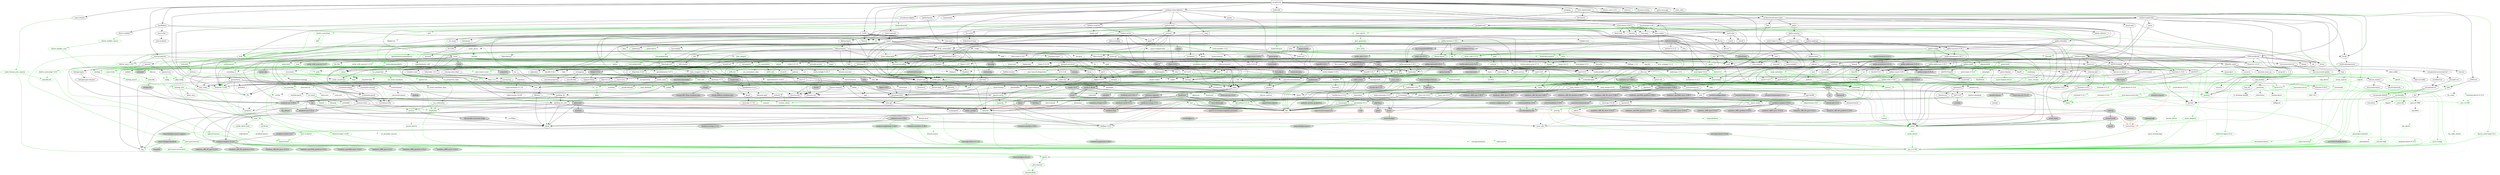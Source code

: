 digraph {
    0 [ label = "cat-gateway" shape = box]
    1 [ label = "anyhow" color = darkgreen]
    2 [ label = "base64 0.22.1" color = darkgreen]
    3 [ label = "bb8" ]
    4 [ label = "bb8-postgres" ]
    5 [ label = "bech32 0.11.0" ]
    6 [ label = "blake2b_simd" ]
    7 [ label = "build-info" ]
    8 [ label = "build-info-build" color = green3]
    9 [ label = "bytes" color = darkgreen]
    10 [ label = "c509-certificate" ]
    11 [ label = "cardano-blockchain-types" ]
    12 [ label = "cardano-chain-follower" ]
    13 [ label = "catalyst-signed-doc" ]
    14 [ label = "catalyst-types" ]
    15 [ label = "chrono" color = darkgreen]
    16 [ label = "clap" ]
    17 [ label = "const_format" ]
    18 [ label = "cpu-time" ]
    19 [ label = "crossbeam-skiplist" ]
    20 [ label = "darling" color = darkgreen]
    21 [ label = "dashmap 6.1.0" ]
    22 [ label = "derive_more 2.0.1" ]
    23 [ label = "dotenvy" ]
    24 [ label = "duration-string" ]
    25 [ label = "ed25519-dalek" ]
    26 [ label = "futures" ]
    27 [ label = "gethostname" ]
    28 [ label = "handlebars" ]
    29 [ label = "hex" ]
    30 [ label = "jsonschema 0.26.2" ]
    31 [ label = "local-ip-address" ]
    32 [ label = "memory-stats" ]
    33 [ label = "mime" color = darkgreen]
    34 [ label = "minicbor 0.25.1" ]
    35 [ label = "minijinja" ]
    36 [ label = "moka" ]
    37 [ label = "num-bigint 0.4.6" color = darkgreen]
    38 [ label = "num-traits" color = darkgreen]
    39 [ label = "openssl" ]
    40 [ label = "orx-iterable" ]
    41 [ label = "pallas" ]
    42 [ label = "pallas-traverse 0.30.1" ]
    43 [ label = "panic-message" ]
    44 [ label = "poem" ]
    45 [ label = "poem-openapi" ]
    46 [ label = "poem-openapi-derive" color = green3]
    47 [ label = "prometheus" ]
    48 [ label = "rand 0.8.5" ]
    49 [ label = "rayon" ]
    50 [ label = "rbac-registration" ]
    51 [ label = "regex" color = darkgreen]
    52 [ label = "rust-embed" ]
    53 [ label = "scylla" ]
    54 [ label = "serde" color = darkgreen]
    55 [ label = "serde_json" color = darkgreen]
    56 [ label = "stats_alloc" ]
    57 [ label = "strum" ]
    58 [ label = "strum_macros" color = green3]
    59 [ label = "thiserror 1.0.69" color = darkgreen]
    60 [ label = "tokio" ]
    61 [ label = "tokio-postgres" ]
    62 [ label = "tracing" ]
    63 [ label = "tracing-subscriber" ]
    64 [ label = "ulid" ]
    65 [ label = "url" color = darkgreen]
    66 [ label = "uuid" ]
    67 [ label = "x509-cert" ]
    68 [ label = "async-trait" color = green3]
    69 [ label = "futures-util" ]
    70 [ label = "parking_lot" ]
    71 [ label = "arrayref" ]
    72 [ label = "arrayvec" ]
    73 [ label = "constant_time_eq" ]
    74 [ label = "bincode" color = darkgreen]
    75 [ label = "build-info-common" color = darkgreen]
    76 [ label = "build-info-proc" color = green3]
    77 [ label = "cargo_metadata" color = green3]
    78 [ label = "git2" color = green3, style = dashed]
    79 [ label = "glob" color = darkgreen]
    80 [ label = "pretty_assertions" color = green3]
    81 [ label = "rustc_version" color = green3]
    82 [ label = "zstd" color = darkgreen]
    83 [ label = "asn1-rs" ]
    84 [ label = "bimap" ]
    85 [ label = "oid" ]
    86 [ label = "oid-registry" ]
    87 [ label = "once_cell" color = darkgreen]
    88 [ label = "thiserror 2.0.12" color = darkgreen]
    89 [ label = "cbork-utils" ]
    90 [ label = "dirs" ]
    91 [ label = "ouroboros" ]
    92 [ label = "crossbeam-channel" ]
    93 [ label = "crossbeam-epoch" ]
    94 [ label = "hickory-resolver" ]
    95 [ label = "http 1.3.1" color = darkgreen]
    96 [ label = "humantime" ]
    97 [ label = "logcall" color = green3]
    98 [ label = "memx" ]
    99 [ label = "mithril-client" ]
    100 [ label = "pallas-crypto 0.30.1" ]
    101 [ label = "pallas-hardano 0.30.1" ]
    102 [ label = "tar" ]
    103 [ label = "tracing-log" ]
    104 [ label = "ureq" ]
    105 [ label = "brotli" ]
    106 [ label = "coset" ]
    107 [ label = "jsonpath-rust" ]
    108 [ label = "jsonschema 0.28.3" ]
    109 [ label = "base64-url" ]
    110 [ label = "displaydoc" color = green3]
    111 [ label = "fluent-uri" ]
    112 [ label = "fmmap" ]
    113 [ label = "orx-concurrent-vec" ]
    114 [ label = "android-tzdata" color = darkgreen, style = "dashed,filled", fillcolor = lightgrey]
    115 [ label = "iana-time-zone" color = darkgreen, style = "dashed,filled", fillcolor = lightgrey]
    116 [ label = "js-sys" color = darkgreen, style = filled, fillcolor = lightgrey]
    117 [ label = "wasm-bindgen" color = darkgreen, style = filled, fillcolor = lightgrey]
    118 [ label = "windows-link" color = darkgreen, style = filled, fillcolor = lightgrey]
    119 [ label = "clap_builder" ]
    120 [ label = "clap_derive" color = green3, style = dashed]
    121 [ label = "const_format_proc_macros" color = green3]
    122 [ label = "libc" color = darkgreen]
    123 [ label = "winapi" style = filled, fillcolor = lightgrey]
    124 [ label = "crossbeam-utils" ]
    125 [ label = "darling_core" color = darkgreen]
    126 [ label = "darling_macro" color = green3]
    127 [ label = "cfg-if" color = darkgreen]
    128 [ label = "hashbrown 0.14.5" ]
    129 [ label = "lock_api" ]
    130 [ label = "parking_lot_core" ]
    131 [ label = "derive_more-impl 2.0.1" color = green3]
    132 [ label = "curve25519-dalek" ]
    133 [ label = "ed25519" ]
    134 [ label = "rand_core 0.6.4" color = darkgreen]
    135 [ label = "sha2" color = darkgreen]
    136 [ label = "subtle" color = darkgreen]
    137 [ label = "zeroize" ]
    138 [ label = "futures-channel" ]
    139 [ label = "futures-core" ]
    140 [ label = "futures-executor" style = dashed]
    141 [ label = "futures-io" ]
    142 [ label = "futures-sink" ]
    143 [ label = "futures-task" ]
    144 [ label = "rustix 0.38.44" style = filled, fillcolor = lightgrey]
    145 [ label = "windows-targets 0.52.6" color = darkgreen, style = filled, fillcolor = lightgrey]
    146 [ label = "derive_builder" ]
    147 [ label = "log" color = darkgreen]
    148 [ label = "num-order" ]
    149 [ label = "pest" color = darkgreen]
    150 [ label = "pest_derive" color = green3]
    151 [ label = "ahash" ]
    152 [ label = "bytecount" ]
    153 [ label = "email_address" ]
    154 [ label = "fancy-regex" ]
    155 [ label = "fraction" ]
    156 [ label = "idna" color = darkgreen]
    157 [ label = "itoa" color = darkgreen]
    158 [ label = "num-cmp" ]
    159 [ label = "percent-encoding" color = darkgreen]
    160 [ label = "referencing 0.26.2" ]
    161 [ label = "regex-syntax 0.8.5" color = darkgreen]
    162 [ label = "reqwest" ]
    163 [ label = "uuid-simd" ]
    164 [ label = "neli" style = filled, fillcolor = lightgrey]
    165 [ label = "windows-sys 0.59.0" color = darkgreen, style = filled, fillcolor = lightgrey]
    166 [ label = "windows-sys 0.52.0" style = filled, fillcolor = lightgrey]
    167 [ label = "half 2.6.0" ]
    168 [ label = "minicbor-derive 0.15.3" color = green3, style = dashed]
    169 [ label = "async-lock" style = dashed]
    170 [ label = "event-listener" style = dashed]
    171 [ label = "loom" style = filled, fillcolor = lightgrey]
    172 [ label = "portable-atomic" ]
    173 [ label = "smallvec" color = darkgreen]
    174 [ label = "tagptr" ]
    175 [ label = "num-integer" color = darkgreen]
    176 [ label = "autocfg" color = green3]
    177 [ label = "bitflags 2.9.0" color = darkgreen]
    178 [ label = "foreign-types" ]
    179 [ label = "openssl-macros" color = green3]
    180 [ label = "openssl-sys" ]
    181 [ label = "orx-self-or" ]
    182 [ label = "pallas-addresses 0.30.1" ]
    183 [ label = "pallas-codec 0.30.1" ]
    184 [ label = "pallas-configs" ]
    185 [ label = "pallas-network 0.30.1" ]
    186 [ label = "pallas-primitives 0.30.1" ]
    187 [ label = "pallas-txbuilder" ]
    188 [ label = "pallas-utxorpc" ]
    189 [ label = "itertools 0.13.0" ]
    190 [ label = "paste" color = green3]
    191 [ label = "async-compression" style = dashed]
    192 [ label = "cookie" style = dashed]
    193 [ label = "headers" ]
    194 [ label = "http-body-util" ]
    195 [ label = "hyper 1.6.0" ]
    196 [ label = "hyper-util" ]
    197 [ label = "mime_guess" style = dashed]
    198 [ label = "multer" style = dashed]
    199 [ label = "nix" style = filled, fillcolor = lightgrey]
    200 [ label = "opentelemetry 0.27.1" style = dashed]
    201 [ label = "opentelemetry-prometheus" style = dashed]
    202 [ label = "pin-project-lite" ]
    203 [ label = "poem-derive" color = green3]
    204 [ label = "quick-xml" ]
    205 [ label = "rfc7239" ]
    206 [ label = "serde_urlencoded" ]
    207 [ label = "serde_yaml" color = darkgreen]
    208 [ label = "sync_wrapper 1.0.2" ]
    209 [ label = "tempfile" color = darkgreen]
    210 [ label = "time" style = dashed]
    211 [ label = "tokio-stream" ]
    212 [ label = "tokio-util" ]
    213 [ label = "wildmatch" ]
    214 [ label = "derive_more 1.0.0" color = darkgreen]
    215 [ label = "indexmap 2.9.0" color = darkgreen]
    216 [ label = "proc-macro-crate" color = green3]
    217 [ label = "proc-macro2" color = darkgreen]
    218 [ label = "quote" color = darkgreen]
    219 [ label = "syn 2.0.100" color = darkgreen]
    220 [ label = "fnv" color = darkgreen]
    221 [ label = "lazy_static" ]
    222 [ label = "memchr" color = darkgreen]
    223 [ label = "protobuf" style = dashed]
    224 [ label = "rand_chacha 0.3.1" ]
    225 [ label = "either" color = darkgreen]
    226 [ label = "rayon-core" ]
    227 [ label = "der-parser" ]
    228 [ label = "aho-corasick" color = darkgreen, style = dashed]
    229 [ label = "regex-automata 0.4.9" color = darkgreen]
    230 [ label = "rust-embed-impl" color = green3]
    231 [ label = "rust-embed-utils" color = darkgreen]
    232 [ label = "walkdir" color = darkgreen]
    233 [ label = "arc-swap" ]
    234 [ label = "byteorder" ]
    235 [ label = "dashmap 5.5.3" ]
    236 [ label = "histogram" ]
    237 [ label = "lz4_flex" ]
    238 [ label = "rand_pcg" ]
    239 [ label = "scylla-cql" ]
    240 [ label = "scylla-macros" color = green3]
    241 [ label = "snap" ]
    242 [ label = "socket2" ]
    243 [ label = "tokio-openssl" style = dashed]
    244 [ label = "serde_derive" color = green3]
    245 [ label = "ryu" color = darkgreen]
    246 [ label = "heck 0.5.0" color = green3]
    247 [ label = "rustversion" color = red]
    248 [ label = "thiserror-impl 1.0.69" color = green3]
    249 [ label = "backtrace" style = filled, fillcolor = lightgrey]
    250 [ label = "mio" style = dashed]
    251 [ label = "signal-hook-registry" style = "dashed,filled", fillcolor = lightgrey]
    252 [ label = "tokio-macros" color = green3, style = dashed]
    253 [ label = "fallible-iterator" ]
    254 [ label = "phf" ]
    255 [ label = "postgres-protocol" ]
    256 [ label = "postgres-types" ]
    257 [ label = "rand 0.9.0" ]
    258 [ label = "whoami" ]
    259 [ label = "tracing-attributes" color = green3, style = dashed]
    260 [ label = "tracing-core" ]
    261 [ label = "matchers" style = dashed]
    262 [ label = "nu-ansi-term" style = dashed]
    263 [ label = "sharded-slab" style = dashed]
    264 [ label = "thread_local" style = dashed]
    265 [ label = "tracing-serde" style = dashed]
    266 [ label = "web-time" style = filled, fillcolor = lightgrey]
    267 [ label = "form_urlencoded" color = darkgreen]
    268 [ label = "getrandom 0.3.2" color = darkgreen, style = dashed]
    269 [ label = "const-oid" ]
    270 [ label = "der" ]
    271 [ label = "spki" ]
    272 [ label = "tls_codec" style = dashed]
    273 [ label = "futures-macro" color = green3, style = dashed]
    274 [ label = "pin-utils" ]
    275 [ label = "slab" style = dashed]
    276 [ label = "semver" color = darkgreen]
    277 [ label = "proc-macro-error2" color = green3]
    278 [ label = "camino" color = green3]
    279 [ label = "cargo-platform" color = green3]
    280 [ label = "libgit2-sys" color = green3, style = dashed]
    281 [ label = "diff" color = green3]
    282 [ label = "yansi" color = green3]
    283 [ label = "zstd-safe" color = darkgreen]
    284 [ label = "asn1-rs-derive" color = green3]
    285 [ label = "asn1-rs-impl" color = green3]
    286 [ label = "nom" ]
    287 [ label = "rusticata-macros" ]
    288 [ label = "thiserror-impl 2.0.12" color = green3]
    289 [ label = "dirs-sys" ]
    290 [ label = "aliasable" ]
    291 [ label = "ouroboros_macro" color = green3]
    292 [ label = "static_assertions" ]
    293 [ label = "hickory-proto" ]
    294 [ label = "ipconfig" style = "dashed,filled", fillcolor = lightgrey]
    295 [ label = "lru-cache" ]
    296 [ label = "resolv-conf" style = dashed]
    297 [ label = "rustls 0.21.12" style = dashed]
    298 [ label = "tokio-rustls 0.24.1" style = dashed]
    299 [ label = "proc-macro-error" color = green3]
    300 [ label = "cpufeatures" color = darkgreen, style = filled, fillcolor = lightgrey]
    301 [ label = "async-recursion" color = green3]
    302 [ label = "flate2" style = dashed]
    303 [ label = "flume" style = dashed]
    304 [ label = "getrandom 0.2.15" color = darkgreen]
    305 [ label = "mithril-common" style = filled, fillcolor = lightgrey]
    306 [ label = "slog" ]
    307 [ label = "cryptoxide" ]
    308 [ label = "binary-layout" ]
    309 [ label = "tap" ]
    310 [ label = "filetime" ]
    311 [ label = "xattr" style = "dashed,filled", fillcolor = lightgrey]
    312 [ label = "rustls 0.23.26" style = dashed]
    313 [ label = "rustls-native-certs 0.7.3" style = dashed]
    314 [ label = "rustls-pki-types" style = dashed]
    315 [ label = "webpki-roots" style = dashed]
    316 [ label = "alloc-no-stdlib" ]
    317 [ label = "alloc-stdlib" style = dashed]
    318 [ label = "brotli-decompressor" ]
    319 [ label = "ciborium" ]
    320 [ label = "ciborium-io" ]
    321 [ label = "referencing 0.28.3" ]
    322 [ label = "borrow-or-share" ]
    323 [ label = "ref-cast" ]
    324 [ label = "enum_dispatch" color = green3]
    325 [ label = "fs4" style = dashed]
    326 [ label = "memmap2" ]
    327 [ label = "parse-display" ]
    328 [ label = "orx-concurrent-option" ]
    329 [ label = "orx-fixed-vec" ]
    330 [ label = "orx-pinned-concurrent-col" ]
    331 [ label = "orx-pinned-vec" ]
    332 [ label = "orx-pseudo-default" ]
    333 [ label = "orx-split-vec" ]
    334 [ label = "android_system_properties" color = darkgreen, style = "dashed,filled", fillcolor = lightgrey]
    335 [ label = "core-foundation-sys" color = darkgreen, style = "dashed,filled", fillcolor = lightgrey]
    336 [ label = "iana-time-zone-haiku" color = darkgreen, style = "dashed,filled", fillcolor = lightgrey]
    337 [ label = "windows-core 0.61.0" color = darkgreen, style = "dashed,filled", fillcolor = lightgrey]
    338 [ label = "wasm-bindgen-macro" color = green3, style = filled, fillcolor = lightgrey]
    339 [ label = "anstream" style = dashed]
    340 [ label = "anstyle" ]
    341 [ label = "clap_lex" ]
    342 [ label = "strsim" color = darkgreen, style = dashed]
    343 [ label = "unicode-xid" color = green3]
    344 [ label = "winapi-i686-pc-windows-gnu" style = filled, fillcolor = lightgrey]
    345 [ label = "winapi-x86_64-pc-windows-gnu" style = filled, fillcolor = lightgrey]
    346 [ label = "ident_case" color = darkgreen]
    347 [ label = "allocator-api2" style = dashed]
    348 [ label = "scopeguard" ]
    349 [ label = "redox_syscall" style = filled, fillcolor = lightgrey]
    350 [ label = "curve25519-dalek-derive" color = green3, style = filled, fillcolor = lightgrey]
    351 [ label = "digest 0.10.7" color = darkgreen]
    352 [ label = "fiat-crypto" style = filled, fillcolor = lightgrey]
    353 [ label = "pkcs8" style = dashed]
    354 [ label = "signature" ]
    355 [ label = "zeroize_derive" color = green3, style = dashed]
    356 [ label = "errno" color = darkgreen, style = filled, fillcolor = lightgrey]
    357 [ label = "linux-raw-sys 0.4.15" style = filled, fillcolor = lightgrey]
    358 [ label = "windows_aarch64_gnullvm 0.52.6" color = darkgreen, style = filled, fillcolor = lightgrey]
    359 [ label = "windows_aarch64_msvc 0.52.6" color = darkgreen, style = filled, fillcolor = lightgrey]
    360 [ label = "windows_i686_gnu 0.52.6" color = darkgreen, style = filled, fillcolor = lightgrey]
    361 [ label = "windows_i686_gnullvm 0.52.6" color = darkgreen, style = filled, fillcolor = lightgrey]
    362 [ label = "windows_i686_msvc 0.52.6" color = darkgreen, style = filled, fillcolor = lightgrey]
    363 [ label = "windows_x86_64_gnu 0.52.6" color = darkgreen, style = filled, fillcolor = lightgrey]
    364 [ label = "windows_x86_64_gnullvm 0.52.6" color = darkgreen, style = filled, fillcolor = lightgrey]
    365 [ label = "windows_x86_64_msvc 0.52.6" color = darkgreen, style = filled, fillcolor = lightgrey]
    366 [ label = "derive_builder_macro" color = green3]
    367 [ label = "num-modular" ]
    368 [ label = "ucd-trie" color = darkgreen]
    369 [ label = "pest_generator" color = green3]
    370 [ label = "version_check" color = green3]
    371 [ label = "zerocopy 0.7.35" ]
    372 [ label = "bit-set" ]
    373 [ label = "num" ]
    374 [ label = "idna_adapter" color = darkgreen]
    375 [ label = "utf8_iter" color = darkgreen]
    376 [ label = "encoding_rs" style = dashed]
    377 [ label = "h2 0.4.8" style = dashed]
    378 [ label = "http-body 1.0.1" ]
    379 [ label = "hyper-rustls" style = "dashed,filled", fillcolor = lightgrey]
    380 [ label = "ipnet" ]
    381 [ label = "quinn" style = "dashed,filled", fillcolor = lightgrey]
    382 [ label = "rustls-native-certs 0.8.1" style = "dashed,filled", fillcolor = lightgrey]
    383 [ label = "rustls-pemfile 2.2.0" style = dashed]
    384 [ label = "system-configuration" style = "dashed,filled", fillcolor = lightgrey]
    385 [ label = "tokio-rustls 0.26.2" style = "dashed,filled", fillcolor = lightgrey]
    386 [ label = "tower 0.5.2" style = filled, fillcolor = lightgrey]
    387 [ label = "tower-service" ]
    388 [ label = "wasm-bindgen-futures" style = filled, fillcolor = lightgrey]
    389 [ label = "wasm-streams" style = "dashed,filled", fillcolor = lightgrey]
    390 [ label = "web-sys" style = filled, fillcolor = lightgrey]
    391 [ label = "windows-registry" style = filled, fillcolor = lightgrey]
    392 [ label = "outref" ]
    393 [ label = "vsimd" ]
    394 [ label = "neli-proc-macros" color = green3, style = filled, fillcolor = lightgrey]
    395 [ label = "crunchy" style = filled, fillcolor = lightgrey]
    396 [ label = "event-listener-strategy" style = dashed]
    397 [ label = "concurrent-queue" style = dashed]
    398 [ label = "parking" style = "dashed,filled", fillcolor = lightgrey]
    399 [ label = "generator" style = filled, fillcolor = lightgrey]
    400 [ label = "scoped-tls" style = filled, fillcolor = lightgrey]
    401 [ label = "foreign-types-shared" ]
    402 [ label = "cc" color = green3]
    403 [ label = "openssl-src" color = green3, style = dashed]
    404 [ label = "pkg-config" color = green3]
    405 [ label = "vcpkg" color = green3]
    406 [ label = "base58" ]
    407 [ label = "bech32 0.9.1" ]
    408 [ label = "crc" ]
    409 [ label = "minicbor 0.20.0" ]
    410 [ label = "num-rational" ]
    411 [ label = "serde_with 3.12.0" ]
    412 [ label = "criterion" ]
    413 [ label = "pallas-wallet" ]
    414 [ label = "pallas-applying" ]
    415 [ label = "prost-types 0.13.5" ]
    416 [ label = "utxorpc-spec" ]
    417 [ label = "aes-gcm" style = dashed]
    418 [ label = "hkdf" style = dashed]
    419 [ label = "hmac" ]
    420 [ label = "base64 0.21.7" ]
    421 [ label = "headers-core" ]
    422 [ label = "httpdate" ]
    423 [ label = "sha1" ]
    424 [ label = "httparse" style = dashed]
    425 [ label = "want" style = dashed]
    426 [ label = "unicase" color = darkgreen, style = dashed]
    427 [ label = "spin" style = dashed]
    428 [ label = "cfg_aliases" color = green3, style = filled, fillcolor = lightgrey]
    429 [ label = "opentelemetry 0.24.0" style = dashed]
    430 [ label = "opentelemetry_sdk" style = dashed]
    431 [ label = "uncased" ]
    432 [ label = "unsafe-libyaml" color = darkgreen]
    433 [ label = "fastrand" color = darkgreen]
    434 [ label = "rustix 1.0.5" color = darkgreen, style = filled, fillcolor = lightgrey]
    435 [ label = "deranged" style = dashed]
    436 [ label = "num-conv" color = darkgreen, style = dashed]
    437 [ label = "powerfmt" style = dashed]
    438 [ label = "time-core" color = darkgreen, style = dashed]
    439 [ label = "time-macros" color = green3, style = dashed]
    440 [ label = "derive_more-impl 1.0.0" color = green3]
    441 [ label = "equivalent" color = darkgreen]
    442 [ label = "hashbrown 0.15.2" color = darkgreen]
    443 [ label = "toml_edit" color = green3]
    444 [ label = "unicode-ident" color = darkgreen]
    445 [ label = "ppv-lite86" ]
    446 [ label = "crossbeam-deque" ]
    447 [ label = "same-file" color = darkgreen]
    448 [ label = "winapi-util" color = darkgreen, style = filled, fillcolor = lightgrey]
    449 [ label = "twox-hash" style = dashed]
    450 [ label = "bigdecimal" style = dashed]
    451 [ label = "num-bigint 0.3.3" style = dashed]
    452 [ label = "secrecy" style = dashed]
    453 [ label = "stable_deref_trait" color = darkgreen]
    454 [ label = "yoke" color = darkgreen]
    455 [ label = "addr2line" style = filled, fillcolor = lightgrey]
    456 [ label = "miniz_oxide" ]
    457 [ label = "object" style = filled, fillcolor = lightgrey]
    458 [ label = "rustc-demangle" style = filled, fillcolor = lightgrey]
    459 [ label = "wasi 0.11.0+wasi-snapshot-preview1" color = darkgreen, style = filled, fillcolor = lightgrey]
    460 [ label = "phf_shared" ]
    461 [ label = "md-5" ]
    462 [ label = "stringprep" ]
    463 [ label = "rand_chacha 0.9.0" style = dashed]
    464 [ label = "rand_core 0.9.3" ]
    465 [ label = "zerocopy 0.8.24" ]
    466 [ label = "wasite" style = filled, fillcolor = lightgrey]
    467 [ label = "valuable" style = "dashed,filled", fillcolor = lightgrey]
    468 [ label = "regex-automata 0.1.10" style = dashed]
    469 [ label = "overload" style = dashed]
    470 [ label = "r-efi" color = darkgreen, style = "dashed,filled", fillcolor = lightgrey]
    471 [ label = "wasi 0.14.2+wasi-0.2.4" color = darkgreen, style = "dashed,filled", fillcolor = lightgrey]
    472 [ label = "der_derive" color = green3, style = dashed]
    473 [ label = "flagset" style = dashed]
    474 [ label = "pem-rfc7468" style = dashed]
    475 [ label = "base64ct" style = dashed]
    476 [ label = "tls_codec_derive" color = green3, style = dashed]
    477 [ label = "proc-macro-error-attr2" color = green3]
    478 [ label = "libz-sys" color = green3, style = dashed]
    479 [ label = "zstd-sys" color = darkgreen]
    480 [ label = "synstructure" color = green3]
    481 [ label = "minimal-lexical" ]
    482 [ label = "option-ext" ]
    483 [ label = "redox_users" style = filled, fillcolor = lightgrey]
    484 [ label = "windows-sys 0.48.0" style = filled, fillcolor = lightgrey]
    485 [ label = "heck 0.4.1" color = green3]
    486 [ label = "proc-macro2-diagnostics" color = green3]
    487 [ label = "data-encoding" ]
    488 [ label = "enum-as-inner" color = green3]
    489 [ label = "rustls-pemfile 1.0.4" style = dashed]
    490 [ label = "tinyvec" ]
    491 [ label = "widestring" style = "dashed,filled", fillcolor = lightgrey]
    492 [ label = "winreg" style = "dashed,filled", fillcolor = lightgrey]
    493 [ label = "linked-hash-map" ]
    494 [ label = "hostname" style = dashed]
    495 [ label = "ring" style = dashed]
    496 [ label = "rustls-webpki 0.101.7" style = dashed]
    497 [ label = "sct" style = dashed]
    498 [ label = "proc-macro-error-attr" color = green3]
    499 [ label = "syn 1.0.109" color = green3]
    500 [ label = "crc32fast" style = dashed]
    501 [ label = "nanorand" style = dashed]
    502 [ label = "blake2 0.10.6" style = filled, fillcolor = lightgrey]
    503 [ label = "ckb-merkle-mountain-range" style = filled, fillcolor = lightgrey]
    504 [ label = "fixed" style = filled, fillcolor = lightgrey]
    505 [ label = "kes-summed-ed25519" style = filled, fillcolor = lightgrey]
    506 [ label = "mithril-build-script" color = green3, style = filled, fillcolor = lightgrey]
    507 [ label = "mithril-stm" style = filled, fillcolor = lightgrey]
    508 [ label = "pallas-addresses 0.31.0" style = "dashed,filled", fillcolor = lightgrey]
    509 [ label = "pallas-codec 0.31.0" style = "dashed,filled", fillcolor = lightgrey]
    510 [ label = "pallas-hardano 0.31.0" style = "dashed,filled", fillcolor = lightgrey]
    511 [ label = "pallas-network 0.31.0" style = "dashed,filled", fillcolor = lightgrey]
    512 [ label = "pallas-primitives 0.31.0" style = "dashed,filled", fillcolor = lightgrey]
    513 [ label = "pallas-traverse 0.31.0" style = "dashed,filled", fillcolor = lightgrey]
    514 [ label = "serde_bytes" style = filled, fillcolor = lightgrey]
    515 [ label = "typetag" style = filled, fillcolor = lightgrey]
    516 [ label = "doc-comment" ]
    517 [ label = "libredox" style = filled, fillcolor = lightgrey]
    518 [ label = "rustls-webpki 0.103.1" style = dashed]
    519 [ label = "openssl-probe" style = "dashed,filled", fillcolor = lightgrey]
    520 [ label = "schannel" style = "dashed,filled", fillcolor = lightgrey]
    521 [ label = "security-framework 2.11.1" style = "dashed,filled", fillcolor = lightgrey]
    522 [ label = "ciborium-ll" ]
    523 [ label = "ref-cast-impl" color = green3]
    524 [ label = "parse-display-derive" color = green3]
    525 [ label = "windows-implement 0.60.0" color = green3, style = "dashed,filled", fillcolor = lightgrey]
    526 [ label = "windows-interface 0.59.1" color = green3, style = "dashed,filled", fillcolor = lightgrey]
    527 [ label = "windows-result 0.3.2" color = darkgreen, style = filled, fillcolor = lightgrey]
    528 [ label = "windows-strings 0.4.0" color = darkgreen, style = "dashed,filled", fillcolor = lightgrey]
    529 [ label = "wasm-bindgen-macro-support" color = green3, style = filled, fillcolor = lightgrey]
    530 [ label = "anstyle-parse" style = dashed]
    531 [ label = "anstyle-query" style = dashed]
    532 [ label = "anstyle-wincon" style = "dashed,filled", fillcolor = lightgrey]
    533 [ label = "colorchoice" style = dashed]
    534 [ label = "is_terminal_polyfill" style = dashed]
    535 [ label = "utf8parse" style = dashed]
    536 [ label = "block-buffer" color = darkgreen, style = dashed]
    537 [ label = "crypto-common" color = darkgreen]
    538 [ label = "derive_builder_core" color = green3]
    539 [ label = "pest_meta" color = green3]
    540 [ label = "zerocopy-derive 0.7.35" color = green3, style = filled, fillcolor = lightgrey]
    541 [ label = "bit-vec" ]
    542 [ label = "num-complex" ]
    543 [ label = "num-iter" ]
    544 [ label = "icu_normalizer" color = darkgreen]
    545 [ label = "icu_properties" color = darkgreen]
    546 [ label = "atomic-waker" style = dashed]
    547 [ label = "quinn-proto" style = "dashed,filled", fillcolor = lightgrey]
    548 [ label = "quinn-udp" style = "dashed,filled", fillcolor = lightgrey]
    549 [ label = "rustc-hash" style = "dashed,filled", fillcolor = lightgrey]
    550 [ label = "security-framework 3.2.0" style = "dashed,filled", fillcolor = lightgrey]
    551 [ label = "core-foundation 0.9.4" style = "dashed,filled", fillcolor = lightgrey]
    552 [ label = "system-configuration-sys" style = "dashed,filled", fillcolor = lightgrey]
    553 [ label = "tower-layer" ]
    554 [ label = "windows-strings 0.3.1" style = filled, fillcolor = lightgrey]
    555 [ label = "windows-targets 0.53.0" style = filled, fillcolor = lightgrey]
    556 [ label = "windows" style = filled, fillcolor = lightgrey]
    557 [ label = "jobserver" color = green3, style = dashed]
    558 [ label = "shlex" color = green3]
    559 [ label = "crc-catalog" ]
    560 [ label = "half 1.8.3" style = dashed]
    561 [ label = "minicbor-derive 0.13.0" color = green3, style = dashed]
    562 [ label = "indexmap 1.9.3" style = dashed]
    563 [ label = "serde_with_macros 3.12.0" color = green3, style = dashed]
    564 [ label = "anes" ]
    565 [ label = "cast" ]
    566 [ label = "criterion-plot" ]
    567 [ label = "is-terminal" ]
    568 [ label = "itertools 0.10.5" ]
    569 [ label = "oorandom" ]
    570 [ label = "plotters" style = dashed]
    571 [ label = "tinytemplate" ]
    572 [ label = "bip39" ]
    573 [ label = "ed25519-bip32" ]
    574 [ label = "prost 0.13.5" ]
    575 [ label = "pbjson" ]
    576 [ label = "pbjson-types" ]
    577 [ label = "prost 0.12.6" color = darkgreen]
    578 [ label = "tonic" ]
    579 [ label = "aead" style = dashed]
    580 [ label = "aes" style = dashed]
    581 [ label = "cipher" style = dashed]
    582 [ label = "ctr" style = dashed]
    583 [ label = "ghash" style = dashed]
    584 [ label = "try-lock" style = dashed]
    585 [ label = "linux-raw-sys 0.9.4" color = darkgreen, style = filled, fillcolor = lightgrey]
    586 [ label = "toml_datetime" color = green3]
    587 [ label = "winnow" color = green3, style = dashed]
    588 [ label = "libm" style = dashed]
    589 [ label = "yoke-derive" color = green3, style = dashed]
    590 [ label = "zerofrom" color = darkgreen]
    591 [ label = "gimli" style = filled, fillcolor = lightgrey]
    592 [ label = "adler2" ]
    593 [ label = "siphasher" ]
    594 [ label = "unicode-bidi" ]
    595 [ label = "unicode-normalization" ]
    596 [ label = "unicode-properties" ]
    597 [ label = "zerocopy-derive 0.8.24" color = green3, style = filled, fillcolor = lightgrey]
    598 [ label = "regex-syntax 0.6.29" style = dashed]
    599 [ label = "wit-bindgen-rt" color = darkgreen, style = "dashed,filled", fillcolor = lightgrey]
    600 [ label = "windows-targets 0.48.5" style = filled, fillcolor = lightgrey]
    601 [ label = "tinyvec_macros" style = dashed]
    602 [ label = "untrusted" style = dashed]
    603 [ label = "az" style = filled, fillcolor = lightgrey]
    604 [ label = "bytemuck" style = filled, fillcolor = lightgrey]
    605 [ label = "typenum" color = darkgreen]
    606 [ label = "blake2 0.9.2" style = filled, fillcolor = lightgrey]
    607 [ label = "rand_core 0.5.1" style = filled, fillcolor = lightgrey]
    608 [ label = "serde_with 2.3.3" style = "dashed,filled", fillcolor = lightgrey]
    609 [ label = "blst" style = filled, fillcolor = lightgrey]
    610 [ label = "pallas-crypto 0.31.0" style = "dashed,filled", fillcolor = lightgrey]
    611 [ label = "erased-serde" style = filled, fillcolor = lightgrey]
    612 [ label = "inventory" style = filled, fillcolor = lightgrey]
    613 [ label = "typetag-impl" color = green3, style = filled, fillcolor = lightgrey]
    614 [ label = "security-framework-sys" style = "dashed,filled", fillcolor = lightgrey]
    615 [ label = "structmeta" color = green3]
    616 [ label = "wasm-bindgen-backend" color = green3, style = filled, fillcolor = lightgrey]
    617 [ label = "wasm-bindgen-shared" color = green3, style = filled, fillcolor = lightgrey]
    618 [ label = "generic-array" color = darkgreen]
    619 [ label = "icu_collections" color = darkgreen]
    620 [ label = "icu_normalizer_data" color = darkgreen, style = dashed]
    621 [ label = "icu_provider" color = darkgreen]
    622 [ label = "utf16_iter" color = darkgreen]
    623 [ label = "write16" color = darkgreen]
    624 [ label = "zerovec" color = darkgreen]
    625 [ label = "icu_locid_transform" color = darkgreen, style = dashed]
    626 [ label = "icu_properties_data" color = darkgreen, style = dashed]
    627 [ label = "tinystr" color = darkgreen]
    628 [ label = "core-foundation 0.10.0" style = "dashed,filled", fillcolor = lightgrey]
    629 [ label = "windows_aarch64_gnullvm 0.53.0" style = filled, fillcolor = lightgrey]
    630 [ label = "windows_aarch64_msvc 0.53.0" style = filled, fillcolor = lightgrey]
    631 [ label = "windows_i686_gnu 0.53.0" style = filled, fillcolor = lightgrey]
    632 [ label = "windows_i686_gnullvm 0.53.0" style = filled, fillcolor = lightgrey]
    633 [ label = "windows_i686_msvc 0.53.0" style = filled, fillcolor = lightgrey]
    634 [ label = "windows_x86_64_gnu 0.53.0" style = filled, fillcolor = lightgrey]
    635 [ label = "windows_x86_64_gnullvm 0.53.0" style = filled, fillcolor = lightgrey]
    636 [ label = "windows_x86_64_msvc 0.53.0" style = filled, fillcolor = lightgrey]
    637 [ label = "windows-core 0.58.0" style = filled, fillcolor = lightgrey]
    638 [ label = "hashbrown 0.12.3" style = dashed]
    639 [ label = "hermit-abi 0.5.0" style = filled, fillcolor = lightgrey]
    640 [ label = "plotters-backend" style = dashed]
    641 [ label = "plotters-svg" style = dashed]
    642 [ label = "bitcoin_hashes" ]
    643 [ label = "prost-derive 0.13.5" color = green3, style = dashed]
    644 [ label = "pbjson-build" color = green3]
    645 [ label = "prost-build" color = green3]
    646 [ label = "prost-derive 0.12.6" color = green3, style = dashed]
    647 [ label = "async-stream" style = dashed]
    648 [ label = "axum" style = dashed]
    649 [ label = "h2 0.3.26" style = dashed]
    650 [ label = "http 0.2.12" ]
    651 [ label = "http-body 0.4.6" ]
    652 [ label = "hyper 0.14.32" style = dashed]
    653 [ label = "hyper-timeout" style = dashed]
    654 [ label = "pin-project" ]
    655 [ label = "tower 0.4.13" style = dashed]
    656 [ label = "inout" style = dashed]
    657 [ label = "opaque-debug" ]
    658 [ label = "polyval" style = dashed]
    659 [ label = "zerofrom-derive" color = green3, style = dashed]
    660 [ label = "windows_aarch64_gnullvm 0.48.5" style = filled, fillcolor = lightgrey]
    661 [ label = "windows_aarch64_msvc 0.48.5" style = filled, fillcolor = lightgrey]
    662 [ label = "windows_i686_gnu 0.48.5" style = filled, fillcolor = lightgrey]
    663 [ label = "windows_i686_msvc 0.48.5" style = filled, fillcolor = lightgrey]
    664 [ label = "windows_x86_64_gnu 0.48.5" style = filled, fillcolor = lightgrey]
    665 [ label = "windows_x86_64_gnullvm 0.48.5" style = filled, fillcolor = lightgrey]
    666 [ label = "windows_x86_64_msvc 0.48.5" style = filled, fillcolor = lightgrey]
    667 [ label = "crypto-mac" style = filled, fillcolor = lightgrey]
    668 [ label = "digest 0.9.0" style = filled, fillcolor = lightgrey]
    669 [ label = "base64 0.13.1" style = "dashed,filled", fillcolor = lightgrey]
    670 [ label = "serde_with_macros 2.3.3" color = green3, style = "dashed,filled", fillcolor = lightgrey]
    671 [ label = "threadpool" style = filled, fillcolor = lightgrey]
    672 [ label = "typeid" style = filled, fillcolor = lightgrey]
    673 [ label = "structmeta-derive" color = green3]
    674 [ label = "bumpalo" color = green3, style = filled, fillcolor = lightgrey]
    675 [ label = "icu_locid" color = darkgreen]
    676 [ label = "icu_provider_macros" color = green3, style = dashed]
    677 [ label = "writeable" color = darkgreen]
    678 [ label = "zerovec-derive" color = green3, style = dashed]
    679 [ label = "icu_locid_transform_data" color = darkgreen, style = dashed]
    680 [ label = "windows-implement 0.58.0" color = green3, style = filled, fillcolor = lightgrey]
    681 [ label = "windows-interface 0.58.0" color = green3, style = filled, fillcolor = lightgrey]
    682 [ label = "windows-result 0.2.0" style = filled, fillcolor = lightgrey]
    683 [ label = "windows-strings 0.1.0" style = filled, fillcolor = lightgrey]
    684 [ label = "bitcoin-internals" ]
    685 [ label = "hex-conservative" ]
    686 [ label = "itertools 0.14.0" color = green3, style = dashed]
    687 [ label = "itertools 0.11.0" color = green3]
    688 [ label = "prost-types 0.12.6" color = green3]
    689 [ label = "itertools 0.12.1" color = green3]
    690 [ label = "multimap" color = green3]
    691 [ label = "petgraph" color = green3]
    692 [ label = "prettyplease" color = green3, style = dashed]
    693 [ label = "async-stream-impl" color = green3, style = dashed]
    694 [ label = "axum-core" style = dashed]
    695 [ label = "bitflags 1.3.2" style = dashed]
    696 [ label = "matchit" style = dashed]
    697 [ label = "sync_wrapper 0.1.2" style = dashed]
    698 [ label = "tokio-io-timeout" style = dashed]
    699 [ label = "pin-project-internal" color = green3]
    700 [ label = "universal-hash" style = dashed]
    701 [ label = "num_cpus" style = filled, fillcolor = lightgrey]
    702 [ label = "litemap" color = darkgreen]
    703 [ label = "fixedbitset" color = green3]
    704 [ label = "hermit-abi 0.3.9" style = filled, fillcolor = lightgrey]
    0 -> 4 [ ]
    0 -> 7 [ ]
    0 -> 8 [ color = green3]
    0 -> 12 [ ]
    0 -> 13 [ ]
    0 -> 17 [ ]
    0 -> 22 [ ]
    0 -> 23 [ ]
    0 -> 24 [ ]
    0 -> 27 [ ]
    0 -> 28 [ ]
    0 -> 30 [ ]
    0 -> 31 [ ]
    0 -> 32 [ ]
    0 -> 35 [ ]
    0 -> 43 [ ]
    0 -> 45 [ ]
    0 -> 50 [ ]
    0 -> 53 [ ]
    0 -> 56 [ ]
    0 -> 64 [ ]
    3 -> 68 [ color = green3]
    3 -> 69 [ ]
    3 -> 60 [ ]
    4 -> 3 [ ]
    4 -> 61 [ ]
    6 -> 71 [ ]
    6 -> 72 [ ]
    6 -> 73 [ ]
    7 -> 76 [ color = green3]
    8 -> 1 [ color = green3]
    8 -> 2 [ color = green3]
    8 -> 74 [ color = green3]
    8 -> 75 [ color = green3]
    8 -> 77 [ color = green3]
    8 -> 78 [ color = green3, style = dotted]
    8 -> 79 [ color = green3]
    8 -> 80 [ color = green3]
    8 -> 81 [ color = green3]
    8 -> 82 [ color = green3]
    10 -> 1 [ ]
    10 -> 84 [ ]
    10 -> 25 [ ]
    10 -> 29 [ ]
    10 -> 34 [ ]
    10 -> 85 [ ]
    10 -> 86 [ ]
    10 -> 51 [ ]
    10 -> 57 [ ]
    10 -> 88 [ ]
    11 -> 14 [ ]
    11 -> 89 [ ]
    11 -> 21 [ ]
    11 -> 90 [ ]
    11 -> 91 [ ]
    11 -> 41 [ ]
    11 -> 57 [ ]
    12 -> 11 [ ]
    12 -> 18 [ ]
    12 -> 19 [ ]
    12 -> 94 [ ]
    12 -> 96 [ ]
    12 -> 97 [ color = green3]
    12 -> 98 [ ]
    12 -> 99 [ ]
    12 -> 36 [ ]
    12 -> 101 [ ]
    12 -> 104 [ ]
    13 -> 1 [ ]
    13 -> 105 [ ]
    13 -> 14 [ ]
    13 -> 16 [ ]
    13 -> 106 [ ]
    13 -> 26 [ ]
    13 -> 107 [ ]
    13 -> 108 [ ]
    13 -> 57 [ ]
    14 -> 109 [ ]
    14 -> 6 [ ]
    14 -> 15 [ ]
    14 -> 110 [ color = green3]
    14 -> 25 [ ]
    14 -> 111 [ ]
    14 -> 112 [ ]
    14 -> 34 [ ]
    14 -> 113 [ ]
    14 -> 100 [ ]
    14 -> 88 [ ]
    14 -> 62 [ ]
    14 -> 66 [ ]
    15 -> 114 [ color = darkgreen, arrowType = empty, fillcolor = lightgrey, style = dotted]
    15 -> 115 [ color = darkgreen, arrowType = empty, fillcolor = lightgrey, style = dotted]
    15 -> 38 [ color = darkgreen]
    15 -> 54 [ color = darkgreen, style = dotted]
    16 -> 119 [ ]
    16 -> 120 [ color = green3, style = dotted]
    17 -> 121 [ color = green3]
    18 -> 122 [ arrowType = empty, fillcolor = lightgrey]
    18 -> 123 [ arrowType = empty, fillcolor = lightgrey]
    19 -> 93 [ ]
    20 -> 126 [ color = green3]
    21 -> 128 [ ]
    21 -> 129 [ ]
    21 -> 130 [ ]
    21 -> 49 [ style = dotted]
    22 -> 131 [ color = green3]
    25 -> 132 [ ]
    25 -> 133 [ ]
    25 -> 135 [ ]
    26 -> 140 [ style = dotted]
    27 -> 144 [ arrowType = empty, fillcolor = lightgrey]
    28 -> 146 [ ]
    28 -> 148 [ ]
    28 -> 150 [ color = green3]
    28 -> 55 [ ]
    30 -> 152 [ ]
    30 -> 153 [ ]
    30 -> 154 [ ]
    30 -> 155 [ ]
    30 -> 158 [ ]
    30 -> 160 [ ]
    30 -> 162 [ style = dotted]
    30 -> 163 [ ]
    31 -> 164 [ arrowType = empty, fillcolor = lightgrey]
    31 -> 59 [ ]
    31 -> 165 [ arrowType = empty, fillcolor = lightgrey]
    32 -> 122 [ arrowType = empty, fillcolor = lightgrey]
    32 -> 166 [ arrowType = empty, fillcolor = lightgrey]
    34 -> 167 [ style = dotted]
    34 -> 168 [ color = green3, style = dotted]
    35 -> 54 [ ]
    36 -> 169 [ style = dotted]
    36 -> 92 [ ]
    36 -> 93 [ ]
    36 -> 69 [ style = dotted]
    36 -> 171 [ arrowType = empty, fillcolor = lightgrey]
    36 -> 70 [ ]
    36 -> 172 [ ]
    36 -> 81 [ color = green3, arrowType = empty, fillcolor = lightgrey]
    36 -> 174 [ ]
    36 -> 59 [ ]
    36 -> 66 [ ]
    37 -> 175 [ color = darkgreen]
    38 -> 176 [ color = green3]
    39 -> 178 [ ]
    39 -> 179 [ color = green3]
    39 -> 180 [ ]
    40 -> 181 [ ]
    41 -> 184 [ ]
    41 -> 185 [ ]
    41 -> 187 [ ]
    41 -> 188 [ ]
    42 -> 189 [ ]
    42 -> 182 [ ]
    42 -> 186 [ ]
    42 -> 190 [ color = green3]
    44 -> 191 [ style = dotted]
    44 -> 15 [ style = dotted]
    44 -> 192 [ style = dotted]
    44 -> 193 [ ]
    44 -> 29 [ style = dotted]
    44 -> 194 [ ]
    44 -> 196 [ ]
    44 -> 197 [ style = dotted]
    44 -> 198 [ style = dotted]
    44 -> 199 [ arrowType = empty, fillcolor = lightgrey]
    44 -> 200 [ style = dotted]
    44 -> 201 [ style = dotted]
    44 -> 203 [ color = green3]
    44 -> 204 [ style = dotted]
    44 -> 51 [ ]
    44 -> 205 [ ]
    44 -> 52 [ style = dotted]
    44 -> 55 [ ]
    44 -> 206 [ ]
    44 -> 207 [ style = dotted]
    44 -> 208 [ ]
    44 -> 209 [ style = dotted]
    44 -> 88 [ ]
    44 -> 211 [ style = dotted]
    44 -> 213 [ ]
    45 -> 214 [ ]
    45 -> 44 [ ]
    45 -> 46 [ color = green3]
    45 -> 65 [ style = dotted]
    45 -> 66 [ style = dotted]
    46 -> 20 [ color = green3]
    46 -> 95 [ color = green3]
    46 -> 33 [ color = green3]
    46 -> 216 [ color = green3]
    46 -> 51 [ color = green3]
    46 -> 59 [ color = green3]
    47 -> 220 [ ]
    47 -> 221 [ ]
    47 -> 222 [ ]
    47 -> 70 [ ]
    47 -> 223 [ style = dotted]
    47 -> 59 [ ]
    48 -> 224 [ style = dotted]
    49 -> 225 [ ]
    49 -> 226 [ ]
    50 -> 105 [ ]
    50 -> 10 [ ]
    50 -> 11 [ ]
    50 -> 227 [ ]
    50 -> 67 [ ]
    50 -> 82 [ ]
    51 -> 229 [ color = darkgreen]
    52 -> 230 [ color = green3]
    53 -> 233 [ ]
    53 -> 2 [ style = dotted]
    53 -> 235 [ ]
    53 -> 26 [ ]
    53 -> 236 [ ]
    53 -> 189 [ ]
    53 -> 221 [ ]
    53 -> 48 [ ]
    53 -> 238 [ ]
    53 -> 239 [ ]
    53 -> 207 [ style = dotted]
    53 -> 243 [ style = dotted]
    53 -> 62 [ ]
    53 -> 65 [ style = dotted]
    54 -> 244 [ color = green3, style = dotted]
    54 -> 244 [ color = green3, arrowType = empty, fillcolor = lightgrey]
    55 -> 157 [ color = darkgreen]
    55 -> 222 [ color = darkgreen]
    55 -> 245 [ color = darkgreen]
    55 -> 54 [ color = darkgreen]
    57 -> 58 [ color = green3, style = dotted]
    58 -> 246 [ color = green3]
    58 -> 247 [ color = green3]
    58 -> 219 [ color = green3]
    59 -> 248 [ color = green3]
    60 -> 249 [ arrowType = empty, fillcolor = lightgrey]
    60 -> 9 [ style = dotted]
    60 -> 250 [ style = dotted]
    60 -> 70 [ style = dotted]
    60 -> 202 [ ]
    60 -> 251 [ arrowType = empty, fillcolor = lightgrey, style = dotted]
    60 -> 242 [ arrowType = empty, fillcolor = lightgrey, style = dotted]
    60 -> 252 [ color = green3, style = dotted]
    61 -> 68 [ color = green3]
    61 -> 69 [ ]
    61 -> 159 [ ]
    61 -> 254 [ ]
    61 -> 256 [ ]
    61 -> 212 [ ]
    61 -> 258 [ ]
    62 -> 147 [ style = dotted]
    62 -> 202 [ ]
    62 -> 259 [ color = green3, style = dotted]
    62 -> 260 [ ]
    63 -> 261 [ style = dotted]
    63 -> 262 [ style = dotted]
    63 -> 51 [ style = dotted]
    63 -> 55 [ style = dotted]
    63 -> 263 [ style = dotted]
    63 -> 173 [ style = dotted]
    63 -> 264 [ style = dotted]
    63 -> 210 [ style = dotted]
    63 -> 62 [ style = dotted]
    63 -> 103 [ style = dotted]
    63 -> 265 [ style = dotted]
    64 -> 257 [ style = dotted]
    64 -> 66 [ style = dotted]
    64 -> 266 [ arrowType = empty, fillcolor = lightgrey]
    65 -> 267 [ color = darkgreen]
    65 -> 156 [ color = darkgreen]
    66 -> 268 [ arrowType = empty, fillcolor = lightgrey, style = dotted]
    66 -> 54 [ style = dotted]
    67 -> 271 [ ]
    67 -> 272 [ style = dotted]
    68 -> 219 [ color = green3]
    69 -> 138 [ style = dotted]
    69 -> 141 [ style = dotted]
    69 -> 273 [ color = green3, style = dotted]
    69 -> 143 [ ]
    69 -> 222 [ style = dotted]
    69 -> 202 [ ]
    69 -> 274 [ ]
    69 -> 275 [ style = dotted]
    70 -> 129 [ ]
    70 -> 130 [ ]
    74 -> 54 [ color = darkgreen]
    75 -> 15 [ color = darkgreen]
    75 -> 214 [ color = darkgreen]
    75 -> 276 [ color = darkgreen]
    76 -> 1 [ color = green3]
    76 -> 2 [ color = green3]
    76 -> 74 [ color = green3]
    76 -> 75 [ color = green3]
    76 -> 37 [ color = green3]
    76 -> 277 [ color = green3]
    76 -> 55 [ color = green3]
    76 -> 82 [ color = green3]
    77 -> 278 [ color = green3]
    77 -> 279 [ color = green3]
    77 -> 276 [ color = green3]
    77 -> 55 [ color = green3]
    77 -> 59 [ color = green3]
    78 -> 280 [ color = green3, style = dashed]
    78 -> 65 [ color = green3, style = dashed]
    80 -> 281 [ color = green3]
    80 -> 282 [ color = green3]
    81 -> 276 [ color = green3]
    82 -> 283 [ color = darkgreen]
    83 -> 284 [ color = green3]
    83 -> 285 [ color = green3]
    83 -> 110 [ color = green3]
    83 -> 38 [ ]
    83 -> 287 [ ]
    83 -> 59 [ ]
    86 -> 83 [ ]
    88 -> 288 [ color = green3]
    89 -> 34 [ ]
    90 -> 289 [ ]
    91 -> 290 [ ]
    91 -> 291 [ color = green3]
    91 -> 292 [ ]
    92 -> 124 [ ]
    93 -> 124 [ ]
    94 -> 293 [ ]
    94 -> 294 [ arrowType = empty, fillcolor = lightgrey, style = dotted]
    94 -> 295 [ ]
    94 -> 296 [ style = dotted]
    95 -> 9 [ color = darkgreen]
    95 -> 220 [ color = darkgreen]
    95 -> 157 [ color = darkgreen]
    97 -> 299 [ color = green3]
    97 -> 219 [ color = green3]
    98 -> 300 [ arrowType = empty, fillcolor = lightgrey]
    99 -> 301 [ color = green3]
    99 -> 302 [ style = dotted]
    99 -> 303 [ style = dotted]
    99 -> 26 [ ]
    99 -> 305 [ arrowType = empty, fillcolor = lightgrey]
    99 -> 305 [ arrowType = empty, fillcolor = lightgrey]
    99 -> 162 [ ]
    99 -> 162 [ arrowType = empty, fillcolor = lightgrey]
    99 -> 102 [ style = dotted]
    99 -> 66 [ ]
    99 -> 82 [ style = dotted]
    100 -> 307 [ ]
    100 -> 183 [ ]
    100 -> 134 [ ]
    101 -> 308 [ ]
    101 -> 185 [ ]
    101 -> 42 [ ]
    101 -> 309 [ ]
    102 -> 310 [ ]
    102 -> 311 [ arrowType = empty, fillcolor = lightgrey, style = dotted]
    103 -> 147 [ ]
    103 -> 260 [ ]
    104 -> 2 [ ]
    104 -> 302 [ style = dotted]
    104 -> 312 [ style = dotted]
    104 -> 313 [ style = dotted]
    104 -> 65 [ ]
    104 -> 315 [ style = dotted]
    105 -> 318 [ ]
    106 -> 319 [ ]
    107 -> 150 [ color = green3]
    107 -> 51 [ ]
    107 -> 55 [ ]
    108 -> 152 [ ]
    108 -> 153 [ ]
    108 -> 154 [ ]
    108 -> 155 [ ]
    108 -> 158 [ ]
    108 -> 321 [ ]
    108 -> 162 [ style = dotted]
    108 -> 163 [ ]
    109 -> 2 [ ]
    110 -> 219 [ color = green3]
    111 -> 322 [ ]
    111 -> 323 [ ]
    111 -> 54 [ style = dotted]
    112 -> 234 [ ]
    112 -> 324 [ color = green3]
    112 -> 325 [ style = dotted]
    112 -> 326 [ ]
    112 -> 327 [ ]
    113 -> 328 [ ]
    113 -> 330 [ ]
    113 -> 54 [ style = dotted]
    115 -> 334 [ color = darkgreen, arrowType = empty, fillcolor = lightgrey, style = dashed]
    115 -> 335 [ color = darkgreen, arrowType = empty, fillcolor = lightgrey, style = dashed]
    115 -> 336 [ color = darkgreen, arrowType = empty, fillcolor = lightgrey, style = dashed]
    115 -> 337 [ color = darkgreen, arrowType = empty, fillcolor = lightgrey, style = dashed]
    116 -> 117 [ color = darkgreen, arrowType = empty, fillcolor = lightgrey]
    117 -> 127 [ color = darkgreen, arrowType = empty, fillcolor = lightgrey]
    117 -> 87 [ color = darkgreen, arrowType = empty, fillcolor = lightgrey]
    117 -> 247 [ color = green3, arrowType = empty, fillcolor = lightgrey, style = dotted]
    117 -> 338 [ color = green3, arrowType = empty, fillcolor = lightgrey]
    119 -> 339 [ style = dotted]
    119 -> 341 [ ]
    119 -> 342 [ style = dotted]
    120 -> 246 [ color = green3, style = dashed]
    120 -> 219 [ color = green3, style = dashed]
    121 -> 218 [ color = green3]
    121 -> 343 [ color = green3]
    123 -> 344 [ arrowType = empty, fillcolor = lightgrey]
    123 -> 345 [ arrowType = empty, fillcolor = lightgrey]
    125 -> 220 [ color = darkgreen]
    125 -> 346 [ color = darkgreen]
    125 -> 342 [ color = darkgreen, style = dotted]
    125 -> 219 [ color = darkgreen]
    126 -> 125 [ color = green3]
    128 -> 151 [ style = dotted]
    128 -> 347 [ style = dotted]
    129 -> 176 [ color = green3]
    129 -> 348 [ ]
    130 -> 127 [ ]
    130 -> 122 [ arrowType = empty, fillcolor = lightgrey]
    130 -> 349 [ arrowType = empty, fillcolor = lightgrey]
    130 -> 173 [ ]
    130 -> 145 [ arrowType = empty, fillcolor = lightgrey]
    131 -> 219 [ color = green3]
    132 -> 300 [ arrowType = empty, fillcolor = lightgrey]
    132 -> 350 [ color = green3, arrowType = empty, fillcolor = lightgrey]
    132 -> 351 [ style = dotted]
    132 -> 352 [ arrowType = empty, fillcolor = lightgrey]
    132 -> 81 [ color = green3]
    132 -> 137 [ style = dotted]
    133 -> 353 [ style = dotted]
    133 -> 54 [ style = dotted]
    133 -> 354 [ ]
    134 -> 304 [ color = darkgreen, style = dotted]
    135 -> 300 [ color = darkgreen, arrowType = empty, fillcolor = lightgrey]
    135 -> 351 [ color = darkgreen]
    137 -> 355 [ color = green3, style = dotted]
    138 -> 139 [ ]
    138 -> 142 [ style = dotted]
    140 -> 69 [ style = dashed]
    144 -> 177 [ arrowType = empty, fillcolor = lightgrey]
    144 -> 356 [ arrowType = empty, fillcolor = lightgrey, style = dotted]
    144 -> 356 [ arrowType = empty, fillcolor = lightgrey]
    144 -> 356 [ arrowType = empty, fillcolor = lightgrey]
    144 -> 357 [ arrowType = empty, fillcolor = lightgrey]
    144 -> 357 [ arrowType = empty, fillcolor = lightgrey]
    145 -> 358 [ color = darkgreen, arrowType = empty, fillcolor = lightgrey]
    145 -> 359 [ color = darkgreen, arrowType = empty, fillcolor = lightgrey]
    145 -> 360 [ color = darkgreen, arrowType = empty, fillcolor = lightgrey]
    145 -> 361 [ color = darkgreen, arrowType = empty, fillcolor = lightgrey]
    145 -> 362 [ color = darkgreen, arrowType = empty, fillcolor = lightgrey]
    145 -> 363 [ color = darkgreen, arrowType = empty, fillcolor = lightgrey]
    145 -> 364 [ color = darkgreen, arrowType = empty, fillcolor = lightgrey]
    145 -> 365 [ color = darkgreen, arrowType = empty, fillcolor = lightgrey]
    146 -> 366 [ color = green3]
    148 -> 367 [ ]
    149 -> 222 [ color = darkgreen, style = dotted]
    149 -> 88 [ color = darkgreen, style = dotted]
    149 -> 368 [ color = darkgreen]
    150 -> 369 [ color = green3]
    151 -> 304 [ style = dotted]
    151 -> 54 [ style = dotted]
    151 -> 370 [ color = green3]
    151 -> 371 [ ]
    153 -> 54 [ style = dotted]
    154 -> 372 [ ]
    154 -> 229 [ ]
    155 -> 221 [ style = dotted]
    155 -> 373 [ ]
    156 -> 374 [ color = darkgreen]
    160 -> 151 [ ]
    160 -> 111 [ ]
    160 -> 159 [ ]
    160 -> 55 [ ]
    162 -> 2 [ ]
    162 -> 376 [ arrowType = empty, fillcolor = lightgrey, style = dotted]
    162 -> 194 [ arrowType = empty, fillcolor = lightgrey]
    162 -> 379 [ arrowType = empty, fillcolor = lightgrey, style = dotted]
    162 -> 380 [ arrowType = empty, fillcolor = lightgrey]
    162 -> 33 [ arrowType = empty, fillcolor = lightgrey]
    162 -> 381 [ arrowType = empty, fillcolor = lightgrey, style = dotted]
    162 -> 383 [ arrowType = empty, fillcolor = lightgrey, style = dotted]
    162 -> 55 [ style = dotted]
    162 -> 55 [ arrowType = empty, fillcolor = lightgrey]
    162 -> 206 [ ]
    162 -> 384 [ arrowType = empty, fillcolor = lightgrey, style = dotted]
    162 -> 386 [ arrowType = empty, fillcolor = lightgrey]
    162 -> 65 [ ]
    162 -> 389 [ arrowType = empty, fillcolor = lightgrey, style = dotted]
    162 -> 391 [ arrowType = empty, fillcolor = lightgrey]
    163 -> 392 [ ]
    163 -> 66 [ style = dotted]
    163 -> 393 [ ]
    164 -> 234 [ arrowType = empty, fillcolor = lightgrey]
    164 -> 122 [ arrowType = empty, fillcolor = lightgrey]
    164 -> 147 [ arrowType = empty, fillcolor = lightgrey]
    164 -> 394 [ color = green3, arrowType = empty, fillcolor = lightgrey]
    165 -> 145 [ color = darkgreen, arrowType = empty, fillcolor = lightgrey]
    166 -> 145 [ arrowType = empty, fillcolor = lightgrey]
    167 -> 127 [ ]
    167 -> 395 [ arrowType = empty, fillcolor = lightgrey]
    168 -> 219 [ color = green3, style = dashed]
    169 -> 396 [ style = dashed]
    170 -> 397 [ style = dashed]
    170 -> 398 [ arrowType = empty, fillcolor = lightgrey, style = dotted]
    170 -> 202 [ style = dashed]
    171 -> 399 [ arrowType = empty, fillcolor = lightgrey]
    171 -> 400 [ arrowType = empty, fillcolor = lightgrey]
    171 -> 63 [ arrowType = empty, fillcolor = lightgrey]
    175 -> 38 [ color = darkgreen]
    178 -> 401 [ ]
    179 -> 219 [ color = green3]
    180 -> 403 [ color = green3, style = dotted]
    180 -> 404 [ color = green3]
    180 -> 405 [ color = green3]
    182 -> 406 [ ]
    182 -> 407 [ ]
    182 -> 408 [ ]
    182 -> 100 [ ]
    183 -> 29 [ ]
    183 -> 409 [ ]
    183 -> 54 [ ]
    183 -> 59 [ ]
    184 -> 410 [ ]
    184 -> 182 [ ]
    184 -> 186 [ ]
    184 -> 411 [ ]
    185 -> 234 [ ]
    185 -> 189 [ ]
    185 -> 100 [ ]
    185 -> 48 [ ]
    185 -> 60 [ ]
    185 -> 62 [ ]
    186 -> 406 [ ]
    186 -> 407 [ ]
    186 -> 412 [ ]
    186 -> 100 [ ]
    187 -> 42 [ ]
    187 -> 413 [ ]
    188 -> 414 [ ]
    188 -> 415 [ ]
    188 -> 416 [ ]
    189 -> 225 [ ]
    191 -> 105 [ style = dotted]
    191 -> 302 [ style = dotted]
    191 -> 139 [ style = dashed]
    191 -> 60 [ style = dotted]
    192 -> 417 [ style = dotted]
    192 -> 2 [ style = dotted]
    192 -> 418 [ style = dotted]
    192 -> 159 [ style = dotted]
    192 -> 48 [ style = dotted]
    192 -> 135 [ style = dotted]
    192 -> 210 [ style = dashed]
    193 -> 420 [ ]
    193 -> 421 [ ]
    193 -> 422 [ ]
    193 -> 33 [ ]
    193 -> 423 [ ]
    194 -> 139 [ ]
    194 -> 378 [ ]
    194 -> 202 [ ]
    195 -> 69 [ style = dotted]
    195 -> 377 [ style = dotted]
    195 -> 378 [ ]
    195 -> 424 [ style = dotted]
    195 -> 422 [ style = dotted]
    195 -> 425 [ style = dotted]
    196 -> 195 [ ]
    196 -> 387 [ style = dotted]
    197 -> 33 [ style = dashed]
    197 -> 426 [ style = dashed]
    197 -> 426 [ color = green3, style = dashed]
    198 -> 376 [ style = dashed]
    198 -> 69 [ style = dashed]
    198 -> 95 [ style = dashed]
    198 -> 424 [ style = dashed]
    198 -> 33 [ style = dashed]
    198 -> 427 [ style = dashed]
    198 -> 60 [ style = dotted]
    198 -> 370 [ color = green3, style = dashed]
    199 -> 177 [ arrowType = empty, fillcolor = lightgrey]
    199 -> 127 [ arrowType = empty, fillcolor = lightgrey]
    199 -> 428 [ color = green3, arrowType = empty, fillcolor = lightgrey]
    199 -> 122 [ arrowType = empty, fillcolor = lightgrey]
    200 -> 139 [ style = dotted]
    200 -> 142 [ style = dotted]
    200 -> 116 [ arrowType = empty, fillcolor = lightgrey, style = dashed]
    200 -> 59 [ style = dotted]
    200 -> 62 [ style = dotted]
    201 -> 430 [ style = dashed]
    201 -> 47 [ style = dashed]
    203 -> 216 [ color = green3]
    204 -> 222 [ ]
    204 -> 54 [ style = dotted]
    205 -> 431 [ ]
    206 -> 267 [ ]
    206 -> 157 [ ]
    206 -> 245 [ ]
    206 -> 54 [ ]
    207 -> 215 [ color = darkgreen]
    207 -> 157 [ color = darkgreen]
    207 -> 245 [ color = darkgreen]
    207 -> 432 [ color = darkgreen]
    208 -> 139 [ style = dotted]
    209 -> 433 [ color = darkgreen]
    209 -> 268 [ color = darkgreen, arrowType = empty, fillcolor = lightgrey, style = dotted]
    209 -> 434 [ color = darkgreen, arrowType = empty, fillcolor = lightgrey]
    210 -> 435 [ style = dashed]
    210 -> 157 [ style = dotted]
    210 -> 439 [ color = green3, style = dotted]
    211 -> 139 [ ]
    211 -> 60 [ ]
    212 -> 139 [ ]
    212 -> 142 [ ]
    212 -> 60 [ ]
    214 -> 440 [ color = green3]
    215 -> 441 [ color = darkgreen]
    215 -> 442 [ color = darkgreen]
    215 -> 54 [ color = darkgreen, style = dotted]
    216 -> 443 [ color = green3]
    217 -> 444 [ color = darkgreen]
    218 -> 217 [ color = darkgreen]
    219 -> 218 [ color = darkgreen, style = dotted]
    224 -> 445 [ ]
    224 -> 134 [ ]
    226 -> 446 [ ]
    227 -> 83 [ ]
    228 -> 222 [ color = darkgreen, style = dotted]
    229 -> 228 [ color = darkgreen, style = dotted]
    229 -> 161 [ color = darkgreen, style = dotted]
    230 -> 231 [ color = green3]
    231 -> 135 [ color = darkgreen]
    231 -> 232 [ color = darkgreen]
    232 -> 447 [ color = darkgreen]
    235 -> 128 [ ]
    235 -> 129 [ ]
    235 -> 130 [ ]
    237 -> 449 [ style = dotted]
    238 -> 134 [ ]
    239 -> 68 [ color = green3]
    239 -> 450 [ style = dotted]
    239 -> 234 [ ]
    239 -> 15 [ style = dotted]
    239 -> 237 [ ]
    239 -> 451 [ style = dotted]
    239 -> 240 [ color = green3]
    239 -> 452 [ style = dotted]
    239 -> 241 [ ]
    239 -> 88 [ ]
    239 -> 210 [ style = dotted]
    239 -> 60 [ ]
    239 -> 66 [ ]
    239 -> 454 [ ]
    240 -> 20 [ color = green3]
    242 -> 122 [ arrowType = empty, fillcolor = lightgrey]
    242 -> 166 [ arrowType = empty, fillcolor = lightgrey]
    243 -> 39 [ style = dashed]
    243 -> 60 [ style = dashed]
    244 -> 219 [ color = green3]
    248 -> 219 [ color = green3]
    249 -> 455 [ arrowType = empty, fillcolor = lightgrey]
    249 -> 127 [ arrowType = empty, fillcolor = lightgrey]
    249 -> 122 [ arrowType = empty, fillcolor = lightgrey]
    249 -> 456 [ arrowType = empty, fillcolor = lightgrey]
    249 -> 457 [ arrowType = empty, fillcolor = lightgrey]
    249 -> 458 [ arrowType = empty, fillcolor = lightgrey]
    249 -> 145 [ arrowType = empty, fillcolor = lightgrey]
    250 -> 122 [ arrowType = empty, fillcolor = lightgrey, style = dashed]
    250 -> 122 [ arrowType = empty, fillcolor = lightgrey, style = dashed]
    250 -> 122 [ arrowType = empty, fillcolor = lightgrey, style = dashed]
    250 -> 459 [ arrowType = empty, fillcolor = lightgrey, style = dashed]
    250 -> 166 [ arrowType = empty, fillcolor = lightgrey, style = dashed]
    251 -> 122 [ arrowType = empty, fillcolor = lightgrey, style = dashed]
    252 -> 219 [ color = green3, style = dashed]
    254 -> 460 [ ]
    255 -> 2 [ ]
    255 -> 234 [ ]
    255 -> 9 [ ]
    255 -> 253 [ ]
    255 -> 419 [ ]
    255 -> 461 [ ]
    255 -> 222 [ ]
    255 -> 257 [ ]
    255 -> 135 [ ]
    255 -> 462 [ ]
    256 -> 15 [ style = dotted]
    256 -> 255 [ ]
    256 -> 55 [ style = dotted]
    256 -> 210 [ style = dotted]
    256 -> 66 [ style = dotted]
    257 -> 463 [ style = dotted]
    258 -> 349 [ arrowType = empty, fillcolor = lightgrey]
    258 -> 466 [ arrowType = empty, fillcolor = lightgrey]
    258 -> 390 [ arrowType = empty, fillcolor = lightgrey, style = dotted]
    259 -> 219 [ color = green3, style = dashed]
    260 -> 87 [ style = dotted]
    260 -> 467 [ arrowType = empty, fillcolor = lightgrey, style = dotted]
    261 -> 468 [ style = dashed]
    262 -> 469 [ style = dashed]
    262 -> 123 [ arrowType = empty, fillcolor = lightgrey, style = dashed]
    263 -> 221 [ style = dashed]
    264 -> 127 [ style = dashed]
    264 -> 87 [ style = dashed]
    265 -> 54 [ style = dashed]
    265 -> 260 [ style = dashed]
    266 -> 116 [ arrowType = empty, fillcolor = lightgrey]
    267 -> 159 [ color = darkgreen]
    268 -> 116 [ color = darkgreen, arrowType = empty, fillcolor = lightgrey, style = dotted]
    268 -> 122 [ color = darkgreen, arrowType = empty, fillcolor = lightgrey, style = dashed]
    268 -> 122 [ color = darkgreen, arrowType = empty, fillcolor = lightgrey, style = dashed]
    268 -> 122 [ color = darkgreen, arrowType = empty, fillcolor = lightgrey, style = dashed]
    268 -> 122 [ color = darkgreen, arrowType = empty, fillcolor = lightgrey, style = dashed]
    268 -> 122 [ color = darkgreen, arrowType = empty, fillcolor = lightgrey, style = dashed]
    268 -> 122 [ color = darkgreen, arrowType = empty, fillcolor = lightgrey, style = dashed]
    268 -> 122 [ color = darkgreen, arrowType = empty, fillcolor = lightgrey, style = dashed]
    268 -> 122 [ color = darkgreen, arrowType = empty, fillcolor = lightgrey, style = dashed]
    268 -> 470 [ color = darkgreen, arrowType = empty, fillcolor = lightgrey, style = dashed]
    268 -> 471 [ color = darkgreen, arrowType = empty, fillcolor = lightgrey, style = dashed]
    270 -> 269 [ style = dotted]
    270 -> 472 [ color = green3, style = dotted]
    270 -> 473 [ style = dotted]
    270 -> 474 [ style = dotted]
    270 -> 137 [ style = dotted]
    271 -> 270 [ ]
    272 -> 476 [ color = green3, style = dotted]
    272 -> 137 [ style = dashed]
    273 -> 219 [ color = green3, style = dashed]
    275 -> 176 [ color = green3, style = dashed]
    276 -> 54 [ color = darkgreen, style = dotted]
    277 -> 477 [ color = green3]
    277 -> 219 [ color = green3, style = dotted]
    278 -> 54 [ color = green3, style = dotted]
    279 -> 54 [ color = green3]
    280 -> 478 [ color = green3, style = dashed]
    283 -> 479 [ color = darkgreen]
    284 -> 480 [ color = green3]
    285 -> 219 [ color = green3]
    286 -> 222 [ ]
    286 -> 481 [ ]
    287 -> 286 [ ]
    288 -> 219 [ color = green3]
    289 -> 482 [ ]
    289 -> 483 [ arrowType = empty, fillcolor = lightgrey]
    289 -> 484 [ arrowType = empty, fillcolor = lightgrey]
    291 -> 485 [ color = green3]
    291 -> 486 [ color = green3]
    293 -> 68 [ color = green3]
    293 -> 487 [ ]
    293 -> 488 [ color = green3]
    293 -> 69 [ ]
    293 -> 380 [ ]
    293 -> 48 [ ]
    293 -> 489 [ style = dotted]
    293 -> 59 [ ]
    293 -> 490 [ ]
    293 -> 298 [ style = dotted]
    293 -> 62 [ ]
    293 -> 65 [ ]
    294 -> 242 [ arrowType = empty, fillcolor = lightgrey, style = dashed]
    294 -> 491 [ arrowType = empty, fillcolor = lightgrey, style = dashed]
    294 -> 492 [ arrowType = empty, fillcolor = lightgrey, style = dotted]
    295 -> 493 [ ]
    296 -> 494 [ style = dotted]
    297 -> 496 [ style = dashed]
    297 -> 497 [ style = dashed]
    298 -> 297 [ style = dashed]
    298 -> 60 [ style = dashed]
    299 -> 498 [ color = green3]
    299 -> 499 [ color = green3, style = dotted]
    300 -> 122 [ color = darkgreen, arrowType = empty, fillcolor = lightgrey]
    300 -> 122 [ color = darkgreen, arrowType = empty, fillcolor = lightgrey]
    300 -> 122 [ color = darkgreen, arrowType = empty, fillcolor = lightgrey]
    300 -> 122 [ color = darkgreen, arrowType = empty, fillcolor = lightgrey]
    301 -> 219 [ color = green3]
    302 -> 500 [ style = dashed]
    302 -> 456 [ style = dotted]
    302 -> 456 [ arrowType = empty, fillcolor = lightgrey, style = dashed]
    303 -> 139 [ style = dotted]
    303 -> 142 [ style = dotted]
    303 -> 501 [ style = dotted]
    303 -> 427 [ style = dashed]
    304 -> 116 [ color = darkgreen, arrowType = empty, fillcolor = lightgrey, style = dotted]
    304 -> 122 [ color = darkgreen, arrowType = empty, fillcolor = lightgrey]
    304 -> 459 [ color = darkgreen, arrowType = empty, fillcolor = lightgrey]
    305 -> 1 [ arrowType = empty, fillcolor = lightgrey]
    305 -> 68 [ color = green3, arrowType = empty, fillcolor = lightgrey]
    305 -> 5 [ arrowType = empty, fillcolor = lightgrey]
    305 -> 319 [ arrowType = empty, fillcolor = lightgrey]
    305 -> 503 [ arrowType = empty, fillcolor = lightgrey]
    305 -> 504 [ arrowType = empty, fillcolor = lightgrey]
    305 -> 505 [ arrowType = empty, fillcolor = lightgrey]
    305 -> 506 [ color = green3, arrowType = empty, fillcolor = lightgrey]
    305 -> 507 [ arrowType = empty, fillcolor = lightgrey]
    305 -> 286 [ arrowType = empty, fillcolor = lightgrey]
    305 -> 510 [ arrowType = empty, fillcolor = lightgrey, style = dotted]
    305 -> 514 [ arrowType = empty, fillcolor = lightgrey]
    305 -> 411 [ arrowType = empty, fillcolor = lightgrey]
    305 -> 306 [ arrowType = empty, fillcolor = lightgrey]
    305 -> 57 [ arrowType = empty, fillcolor = lightgrey]
    305 -> 515 [ arrowType = empty, fillcolor = lightgrey]
    305 -> 232 [ arrowType = empty, fillcolor = lightgrey]
    308 -> 516 [ ]
    308 -> 190 [ color = green3]
    310 -> 127 [ ]
    310 -> 517 [ arrowType = empty, fillcolor = lightgrey]
    310 -> 165 [ arrowType = empty, fillcolor = lightgrey]
    311 -> 434 [ arrowType = empty, fillcolor = lightgrey, style = dashed]
    312 -> 518 [ style = dashed]
    312 -> 136 [ style = dashed]
    312 -> 137 [ style = dashed]
    313 -> 519 [ arrowType = empty, fillcolor = lightgrey, style = dashed]
    313 -> 383 [ style = dashed]
    313 -> 520 [ arrowType = empty, fillcolor = lightgrey, style = dashed]
    313 -> 521 [ arrowType = empty, fillcolor = lightgrey, style = dashed]
    314 -> 266 [ arrowType = empty, fillcolor = lightgrey, style = dotted]
    315 -> 314 [ style = dashed]
    317 -> 316 [ style = dashed]
    318 -> 317 [ style = dotted]
    319 -> 522 [ ]
    319 -> 54 [ ]
    321 -> 151 [ ]
    321 -> 111 [ ]
    321 -> 159 [ ]
    321 -> 55 [ ]
    323 -> 523 [ color = green3]
    324 -> 87 [ color = green3]
    324 -> 219 [ color = green3]
    325 -> 144 [ arrowType = empty, fillcolor = lightgrey, style = dashed]
    325 -> 60 [ style = dotted]
    326 -> 122 [ arrowType = empty, fillcolor = lightgrey]
    327 -> 524 [ color = green3]
    329 -> 331 [ ]
    330 -> 329 [ ]
    330 -> 333 [ ]
    331 -> 40 [ ]
    331 -> 332 [ ]
    333 -> 331 [ ]
    334 -> 122 [ color = darkgreen, arrowType = empty, fillcolor = lightgrey, style = dashed]
    336 -> 402 [ color = green3, arrowType = empty, fillcolor = lightgrey, style = dashed]
    337 -> 525 [ color = green3, arrowType = empty, fillcolor = lightgrey, style = dashed]
    337 -> 526 [ color = green3, arrowType = empty, fillcolor = lightgrey, style = dashed]
    337 -> 527 [ color = darkgreen, arrowType = empty, fillcolor = lightgrey, style = dashed]
    337 -> 528 [ color = darkgreen, arrowType = empty, fillcolor = lightgrey, style = dashed]
    338 -> 529 [ color = green3, arrowType = empty, fillcolor = lightgrey]
    339 -> 530 [ style = dashed]
    339 -> 531 [ style = dotted]
    339 -> 532 [ arrowType = empty, fillcolor = lightgrey, style = dotted]
    339 -> 533 [ style = dashed]
    339 -> 534 [ style = dashed]
    349 -> 177 [ arrowType = empty, fillcolor = lightgrey]
    350 -> 219 [ color = green3, arrowType = empty, fillcolor = lightgrey]
    351 -> 536 [ color = darkgreen, style = dotted]
    351 -> 537 [ color = darkgreen]
    351 -> 136 [ color = darkgreen, style = dotted]
    353 -> 271 [ style = dashed]
    354 -> 134 [ style = dotted]
    355 -> 219 [ color = green3, style = dashed]
    356 -> 122 [ color = darkgreen, arrowType = empty, fillcolor = lightgrey]
    356 -> 122 [ color = darkgreen, arrowType = empty, fillcolor = lightgrey]
    356 -> 122 [ color = darkgreen, arrowType = empty, fillcolor = lightgrey]
    356 -> 165 [ color = darkgreen, arrowType = empty, fillcolor = lightgrey]
    366 -> 538 [ color = green3]
    369 -> 539 [ color = green3]
    371 -> 540 [ color = green3, arrowType = empty, fillcolor = lightgrey]
    372 -> 541 [ ]
    373 -> 542 [ ]
    373 -> 543 [ ]
    373 -> 410 [ ]
    374 -> 544 [ color = darkgreen]
    376 -> 127 [ style = dashed]
    377 -> 546 [ style = dashed]
    377 -> 95 [ style = dashed]
    377 -> 215 [ style = dashed]
    377 -> 275 [ style = dashed]
    377 -> 212 [ style = dashed]
    377 -> 62 [ style = dashed]
    378 -> 95 [ ]
    379 -> 196 [ arrowType = empty, fillcolor = lightgrey, style = dashed]
    379 -> 382 [ arrowType = empty, fillcolor = lightgrey, style = dotted]
    379 -> 385 [ arrowType = empty, fillcolor = lightgrey, style = dashed]
    381 -> 547 [ arrowType = empty, fillcolor = lightgrey, style = dashed]
    381 -> 548 [ arrowType = empty, fillcolor = lightgrey, style = dashed]
    381 -> 60 [ arrowType = empty, fillcolor = lightgrey, style = dashed]
    382 -> 519 [ arrowType = empty, fillcolor = lightgrey, style = dashed]
    382 -> 314 [ arrowType = empty, fillcolor = lightgrey, style = dashed]
    382 -> 520 [ arrowType = empty, fillcolor = lightgrey, style = dashed]
    382 -> 550 [ arrowType = empty, fillcolor = lightgrey, style = dashed]
    383 -> 314 [ style = dashed]
    384 -> 177 [ arrowType = empty, fillcolor = lightgrey, style = dashed]
    384 -> 551 [ arrowType = empty, fillcolor = lightgrey, style = dashed]
    384 -> 552 [ arrowType = empty, fillcolor = lightgrey, style = dashed]
    385 -> 312 [ arrowType = empty, fillcolor = lightgrey, style = dashed]
    385 -> 60 [ arrowType = empty, fillcolor = lightgrey, style = dashed]
    386 -> 69 [ arrowType = empty, fillcolor = lightgrey, style = dotted]
    386 -> 208 [ arrowType = empty, fillcolor = lightgrey, style = dotted]
    386 -> 60 [ arrowType = empty, fillcolor = lightgrey, style = dotted]
    386 -> 553 [ arrowType = empty, fillcolor = lightgrey]
    386 -> 387 [ arrowType = empty, fillcolor = lightgrey]
    388 -> 390 [ arrowType = empty, fillcolor = lightgrey]
    389 -> 69 [ arrowType = empty, fillcolor = lightgrey, style = dashed]
    389 -> 388 [ arrowType = empty, fillcolor = lightgrey, style = dashed]
    390 -> 116 [ arrowType = empty, fillcolor = lightgrey]
    391 -> 527 [ arrowType = empty, fillcolor = lightgrey]
    391 -> 554 [ arrowType = empty, fillcolor = lightgrey]
    391 -> 555 [ arrowType = empty, fillcolor = lightgrey]
    394 -> 225 [ color = green3, arrowType = empty, fillcolor = lightgrey]
    394 -> 54 [ color = green3, arrowType = empty, fillcolor = lightgrey]
    394 -> 499 [ color = green3, arrowType = empty, fillcolor = lightgrey]
    396 -> 170 [ style = dashed]
    397 -> 124 [ style = dashed]
    399 -> 127 [ arrowType = empty, fillcolor = lightgrey]
    399 -> 122 [ arrowType = empty, fillcolor = lightgrey]
    399 -> 147 [ arrowType = empty, fillcolor = lightgrey]
    399 -> 247 [ color = red, arrowType = empty, fillcolor = lightgrey]
    399 -> 556 [ arrowType = empty, fillcolor = lightgrey]
    402 -> 557 [ color = green3, style = dotted]
    402 -> 558 [ color = green3]
    403 -> 402 [ color = green3, style = dashed]
    408 -> 559 [ ]
    409 -> 560 [ style = dotted]
    409 -> 561 [ color = green3, style = dotted]
    410 -> 37 [ style = dotted]
    411 -> 2 [ style = dotted]
    411 -> 15 [ style = dotted]
    411 -> 29 [ style = dotted]
    411 -> 562 [ style = dotted]
    411 -> 215 [ style = dotted]
    411 -> 55 [ style = dotted]
    411 -> 563 [ color = green3, style = dotted]
    411 -> 210 [ style = dotted]
    412 -> 564 [ ]
    412 -> 319 [ ]
    412 -> 16 [ ]
    412 -> 566 [ ]
    412 -> 567 [ ]
    412 -> 569 [ ]
    412 -> 570 [ style = dotted]
    412 -> 49 [ style = dotted]
    412 -> 51 [ ]
    412 -> 571 [ ]
    412 -> 232 [ ]
    413 -> 407 [ ]
    413 -> 572 [ ]
    413 -> 573 [ ]
    413 -> 100 [ ]
    413 -> 48 [ ]
    414 -> 42 [ ]
    414 -> 48 [ ]
    415 -> 574 [ ]
    416 -> 576 [ ]
    416 -> 578 [ ]
    417 -> 579 [ style = dashed]
    417 -> 580 [ style = dotted]
    417 -> 582 [ style = dashed]
    417 -> 583 [ style = dashed]
    418 -> 419 [ style = dashed]
    419 -> 351 [ ]
    421 -> 95 [ ]
    423 -> 300 [ arrowType = empty, fillcolor = lightgrey]
    423 -> 351 [ ]
    425 -> 584 [ style = dashed]
    427 -> 129 [ style = dotted]
    429 -> 139 [ style = dashed]
    429 -> 142 [ style = dashed]
    429 -> 116 [ arrowType = empty, fillcolor = lightgrey, style = dashed]
    429 -> 202 [ style = dotted]
    429 -> 59 [ style = dashed]
    430 -> 68 [ color = green3, style = dotted]
    430 -> 140 [ style = dashed]
    430 -> 79 [ style = dotted]
    430 -> 429 [ style = dashed]
    431 -> 370 [ color = green3]
    434 -> 177 [ color = darkgreen, arrowType = empty, fillcolor = lightgrey]
    434 -> 356 [ color = darkgreen, arrowType = empty, fillcolor = lightgrey, style = dotted]
    434 -> 356 [ color = darkgreen, arrowType = empty, fillcolor = lightgrey]
    434 -> 356 [ color = darkgreen, arrowType = empty, fillcolor = lightgrey]
    434 -> 585 [ color = darkgreen, arrowType = empty, fillcolor = lightgrey]
    434 -> 585 [ color = darkgreen, arrowType = empty, fillcolor = lightgrey]
    435 -> 437 [ style = dotted]
    435 -> 54 [ style = dotted]
    439 -> 436 [ color = green3, style = dashed]
    439 -> 438 [ color = green3, style = dashed]
    440 -> 219 [ color = green3]
    440 -> 343 [ color = green3, style = dotted]
    443 -> 215 [ color = green3]
    443 -> 586 [ color = green3]
    443 -> 587 [ color = green3, style = dotted]
    445 -> 465 [ ]
    446 -> 93 [ ]
    447 -> 448 [ color = darkgreen, arrowType = empty, fillcolor = lightgrey]
    448 -> 165 [ color = darkgreen, arrowType = empty, fillcolor = lightgrey]
    449 -> 127 [ style = dashed]
    449 -> 292 [ style = dashed]
    450 -> 588 [ style = dashed]
    450 -> 37 [ style = dashed]
    451 -> 175 [ style = dashed]
    452 -> 137 [ style = dashed]
    454 -> 54 [ color = darkgreen, style = dotted]
    454 -> 453 [ color = darkgreen]
    454 -> 589 [ color = green3, style = dotted]
    454 -> 590 [ color = darkgreen, style = dotted]
    455 -> 591 [ arrowType = empty, fillcolor = lightgrey]
    456 -> 592 [ ]
    457 -> 222 [ arrowType = empty, fillcolor = lightgrey]
    460 -> 593 [ ]
    461 -> 351 [ ]
    462 -> 594 [ ]
    462 -> 595 [ ]
    462 -> 596 [ ]
    463 -> 445 [ style = dashed]
    463 -> 464 [ style = dashed]
    464 -> 268 [ style = dotted]
    465 -> 597 [ color = green3, arrowType = empty, fillcolor = lightgrey]
    468 -> 598 [ style = dotted]
    471 -> 599 [ color = darkgreen, arrowType = empty, fillcolor = lightgrey, style = dashed]
    472 -> 219 [ color = green3, style = dashed]
    474 -> 475 [ style = dashed]
    476 -> 219 [ color = green3, style = dashed]
    477 -> 218 [ color = green3]
    478 -> 402 [ color = green3, style = dashed]
    478 -> 404 [ color = green3, style = dashed]
    478 -> 405 [ color = green3, style = dashed]
    479 -> 402 [ color = green3]
    479 -> 404 [ color = green3]
    480 -> 219 [ color = green3]
    483 -> 304 [ arrowType = empty, fillcolor = lightgrey]
    483 -> 517 [ arrowType = empty, fillcolor = lightgrey]
    483 -> 59 [ arrowType = empty, fillcolor = lightgrey]
    484 -> 600 [ arrowType = empty, fillcolor = lightgrey]
    486 -> 219 [ color = green3]
    486 -> 370 [ color = green3]
    486 -> 282 [ color = green3, style = dotted]
    488 -> 246 [ color = green3]
    488 -> 219 [ color = green3]
    489 -> 420 [ style = dashed]
    490 -> 601 [ style = dotted]
    492 -> 127 [ arrowType = empty, fillcolor = lightgrey, style = dashed]
    492 -> 484 [ arrowType = empty, fillcolor = lightgrey, style = dashed]
    494 -> 127 [ style = dashed]
    494 -> 122 [ arrowType = empty, fillcolor = lightgrey, style = dashed]
    494 -> 118 [ arrowType = empty, fillcolor = lightgrey, style = dashed]
    495 -> 402 [ color = green3, style = dashed]
    495 -> 304 [ style = dashed]
    495 -> 602 [ style = dashed]
    495 -> 166 [ arrowType = empty, fillcolor = lightgrey, style = dashed]
    496 -> 495 [ style = dashed]
    497 -> 495 [ style = dashed]
    498 -> 218 [ color = green3]
    498 -> 370 [ color = green3]
    499 -> 218 [ color = green3, style = dotted]
    500 -> 127 [ style = dashed]
    501 -> 304 [ style = dotted]
    502 -> 351 [ arrowType = empty, fillcolor = lightgrey]
    503 -> 127 [ arrowType = empty, fillcolor = lightgrey]
    504 -> 603 [ arrowType = empty, fillcolor = lightgrey]
    504 -> 604 [ arrowType = empty, fillcolor = lightgrey]
    504 -> 167 [ arrowType = empty, fillcolor = lightgrey]
    504 -> 605 [ arrowType = empty, fillcolor = lightgrey]
    505 -> 606 [ arrowType = empty, fillcolor = lightgrey]
    505 -> 25 [ arrowType = empty, fillcolor = lightgrey]
    505 -> 607 [ arrowType = empty, fillcolor = lightgrey]
    505 -> 608 [ arrowType = empty, fillcolor = lightgrey, style = dotted]
    506 -> 276 [ color = green3, arrowType = empty, fillcolor = lightgrey]
    506 -> 55 [ color = green3, arrowType = empty, fillcolor = lightgrey]
    506 -> 207 [ color = green3, arrowType = empty, fillcolor = lightgrey]
    507 -> 502 [ arrowType = empty, fillcolor = lightgrey]
    507 -> 609 [ arrowType = empty, fillcolor = lightgrey]
    507 -> 410 [ arrowType = empty, fillcolor = lightgrey, style = dotted]
    507 -> 410 [ arrowType = empty, fillcolor = lightgrey]
    507 -> 49 [ arrowType = empty, fillcolor = lightgrey]
    507 -> 54 [ arrowType = empty, fillcolor = lightgrey]
    507 -> 88 [ arrowType = empty, fillcolor = lightgrey]
    508 -> 406 [ arrowType = empty, fillcolor = lightgrey, style = dashed]
    508 -> 407 [ arrowType = empty, fillcolor = lightgrey, style = dashed]
    508 -> 408 [ arrowType = empty, fillcolor = lightgrey, style = dashed]
    508 -> 610 [ arrowType = empty, fillcolor = lightgrey, style = dashed]
    509 -> 29 [ arrowType = empty, fillcolor = lightgrey, style = dashed]
    509 -> 34 [ arrowType = empty, fillcolor = lightgrey, style = dashed]
    509 -> 54 [ arrowType = empty, fillcolor = lightgrey, style = dashed]
    509 -> 59 [ arrowType = empty, fillcolor = lightgrey, style = dashed]
    510 -> 308 [ arrowType = empty, fillcolor = lightgrey, style = dashed]
    510 -> 511 [ arrowType = empty, fillcolor = lightgrey, style = dashed]
    510 -> 513 [ arrowType = empty, fillcolor = lightgrey, style = dashed]
    510 -> 309 [ arrowType = empty, fillcolor = lightgrey, style = dashed]
    511 -> 234 [ arrowType = empty, fillcolor = lightgrey, style = dashed]
    511 -> 189 [ arrowType = empty, fillcolor = lightgrey, style = dashed]
    511 -> 610 [ arrowType = empty, fillcolor = lightgrey, style = dashed]
    511 -> 48 [ arrowType = empty, fillcolor = lightgrey, style = dashed]
    511 -> 60 [ arrowType = empty, fillcolor = lightgrey, style = dashed]
    511 -> 62 [ arrowType = empty, fillcolor = lightgrey, style = dashed]
    512 -> 406 [ arrowType = empty, fillcolor = lightgrey, style = dashed]
    512 -> 407 [ arrowType = empty, fillcolor = lightgrey, style = dashed]
    512 -> 610 [ arrowType = empty, fillcolor = lightgrey, style = dashed]
    512 -> 55 [ arrowType = empty, fillcolor = lightgrey, style = dotted]
    513 -> 189 [ arrowType = empty, fillcolor = lightgrey, style = dashed]
    513 -> 508 [ arrowType = empty, fillcolor = lightgrey, style = dashed]
    513 -> 512 [ arrowType = empty, fillcolor = lightgrey, style = dashed]
    513 -> 190 [ color = green3, arrowType = empty, fillcolor = lightgrey, style = dashed]
    514 -> 54 [ arrowType = empty, fillcolor = lightgrey]
    515 -> 611 [ arrowType = empty, fillcolor = lightgrey]
    515 -> 612 [ arrowType = empty, fillcolor = lightgrey]
    515 -> 87 [ arrowType = empty, fillcolor = lightgrey]
    515 -> 613 [ color = green3, arrowType = empty, fillcolor = lightgrey]
    517 -> 122 [ arrowType = empty, fillcolor = lightgrey]
    517 -> 349 [ arrowType = empty, fillcolor = lightgrey, style = dotted]
    518 -> 495 [ style = dotted]
    518 -> 314 [ style = dashed]
    520 -> 165 [ arrowType = empty, fillcolor = lightgrey, style = dashed]
    521 -> 177 [ arrowType = empty, fillcolor = lightgrey, style = dashed]
    521 -> 551 [ arrowType = empty, fillcolor = lightgrey, style = dashed]
    521 -> 614 [ arrowType = empty, fillcolor = lightgrey, style = dashed]
    522 -> 320 [ ]
    522 -> 167 [ ]
    523 -> 219 [ color = green3]
    524 -> 51 [ color = green3]
    524 -> 615 [ color = green3]
    525 -> 219 [ color = green3, arrowType = empty, fillcolor = lightgrey, style = dashed]
    526 -> 219 [ color = green3, arrowType = empty, fillcolor = lightgrey, style = dashed]
    527 -> 118 [ color = darkgreen, arrowType = empty, fillcolor = lightgrey]
    528 -> 118 [ color = darkgreen, arrowType = empty, fillcolor = lightgrey, style = dashed]
    529 -> 616 [ color = green3, arrowType = empty, fillcolor = lightgrey]
    530 -> 535 [ style = dotted]
    531 -> 165 [ arrowType = empty, fillcolor = lightgrey, style = dashed]
    532 -> 340 [ arrowType = empty, fillcolor = lightgrey, style = dashed]
    532 -> 87 [ arrowType = empty, fillcolor = lightgrey, style = dashed]
    532 -> 165 [ arrowType = empty, fillcolor = lightgrey, style = dashed]
    536 -> 618 [ color = darkgreen, style = dashed]
    537 -> 618 [ color = darkgreen]
    537 -> 134 [ color = darkgreen, style = dotted]
    538 -> 20 [ color = green3]
    539 -> 149 [ color = green3]
    539 -> 135 [ color = green3]
    540 -> 219 [ color = green3, arrowType = empty, fillcolor = lightgrey]
    542 -> 38 [ ]
    543 -> 175 [ ]
    544 -> 620 [ color = darkgreen, style = dotted]
    544 -> 545 [ color = darkgreen]
    544 -> 173 [ color = darkgreen]
    544 -> 622 [ color = darkgreen]
    544 -> 375 [ color = darkgreen]
    544 -> 623 [ color = darkgreen]
    545 -> 619 [ color = darkgreen]
    545 -> 625 [ color = darkgreen, style = dotted]
    545 -> 626 [ color = darkgreen, style = dotted]
    547 -> 9 [ arrowType = empty, fillcolor = lightgrey, style = dashed]
    547 -> 257 [ arrowType = empty, fillcolor = lightgrey, style = dashed]
    547 -> 549 [ arrowType = empty, fillcolor = lightgrey, style = dashed]
    547 -> 312 [ arrowType = empty, fillcolor = lightgrey, style = dotted]
    547 -> 275 [ arrowType = empty, fillcolor = lightgrey, style = dashed]
    547 -> 88 [ arrowType = empty, fillcolor = lightgrey, style = dashed]
    547 -> 490 [ arrowType = empty, fillcolor = lightgrey, style = dashed]
    547 -> 62 [ arrowType = empty, fillcolor = lightgrey, style = dashed]
    548 -> 428 [ color = green3, arrowType = empty, fillcolor = lightgrey, style = dashed]
    548 -> 242 [ arrowType = empty, fillcolor = lightgrey, style = dashed]
    548 -> 62 [ arrowType = empty, fillcolor = lightgrey, style = dotted]
    548 -> 165 [ arrowType = empty, fillcolor = lightgrey, style = dashed]
    550 -> 177 [ arrowType = empty, fillcolor = lightgrey, style = dashed]
    550 -> 628 [ arrowType = empty, fillcolor = lightgrey, style = dashed]
    550 -> 614 [ arrowType = empty, fillcolor = lightgrey, style = dashed]
    551 -> 335 [ arrowType = empty, fillcolor = lightgrey, style = dashed]
    551 -> 122 [ arrowType = empty, fillcolor = lightgrey, style = dashed]
    552 -> 335 [ arrowType = empty, fillcolor = lightgrey, style = dashed]
    552 -> 122 [ arrowType = empty, fillcolor = lightgrey, style = dashed]
    554 -> 118 [ arrowType = empty, fillcolor = lightgrey]
    555 -> 629 [ arrowType = empty, fillcolor = lightgrey]
    555 -> 630 [ arrowType = empty, fillcolor = lightgrey]
    555 -> 631 [ arrowType = empty, fillcolor = lightgrey]
    555 -> 632 [ arrowType = empty, fillcolor = lightgrey]
    555 -> 633 [ arrowType = empty, fillcolor = lightgrey]
    555 -> 634 [ arrowType = empty, fillcolor = lightgrey]
    555 -> 635 [ arrowType = empty, fillcolor = lightgrey]
    555 -> 636 [ arrowType = empty, fillcolor = lightgrey]
    556 -> 637 [ arrowType = empty, fillcolor = lightgrey]
    557 -> 268 [ color = green3, arrowType = empty, fillcolor = lightgrey, style = dashed]
    561 -> 499 [ color = green3, style = dashed]
    562 -> 176 [ color = green3, style = dashed]
    562 -> 638 [ style = dashed]
    562 -> 54 [ style = dotted]
    563 -> 20 [ color = green3, style = dashed]
    566 -> 565 [ ]
    566 -> 568 [ ]
    567 -> 639 [ arrowType = empty, fillcolor = lightgrey]
    567 -> 122 [ arrowType = empty, fillcolor = lightgrey]
    567 -> 165 [ arrowType = empty, fillcolor = lightgrey]
    568 -> 225 [ ]
    570 -> 38 [ style = dashed]
    570 -> 641 [ style = dotted]
    570 -> 390 [ arrowType = empty, fillcolor = lightgrey, style = dashed]
    571 -> 55 [ ]
    572 -> 642 [ ]
    572 -> 134 [ style = dotted]
    572 -> 54 [ style = dotted]
    572 -> 595 [ style = dotted]
    573 -> 307 [ ]
    574 -> 9 [ ]
    574 -> 643 [ color = green3, style = dotted]
    575 -> 420 [ ]
    575 -> 54 [ ]
    576 -> 15 [ ]
    576 -> 575 [ ]
    576 -> 644 [ color = green3]
    576 -> 645 [ color = green3]
    577 -> 9 [ color = darkgreen]
    577 -> 646 [ color = green3, style = dotted]
    578 -> 647 [ style = dotted]
    578 -> 648 [ style = dotted]
    578 -> 420 [ ]
    578 -> 653 [ style = dotted]
    578 -> 577 [ style = dotted]
    578 -> 211 [ ]
    579 -> 537 [ style = dashed]
    580 -> 581 [ style = dashed]
    580 -> 300 [ arrowType = empty, fillcolor = lightgrey, style = dashed]
    581 -> 537 [ style = dashed]
    581 -> 656 [ style = dashed]
    582 -> 581 [ style = dashed]
    583 -> 658 [ style = dashed]
    587 -> 222 [ color = green3, style = dotted]
    589 -> 480 [ color = green3, style = dashed]
    590 -> 659 [ color = green3, style = dotted]
    595 -> 490 [ ]
    597 -> 219 [ color = green3, arrowType = empty, fillcolor = lightgrey]
    599 -> 177 [ color = darkgreen, arrowType = empty, fillcolor = lightgrey, style = dotted]
    600 -> 660 [ arrowType = empty, fillcolor = lightgrey]
    600 -> 661 [ arrowType = empty, fillcolor = lightgrey]
    600 -> 662 [ arrowType = empty, fillcolor = lightgrey]
    600 -> 663 [ arrowType = empty, fillcolor = lightgrey]
    600 -> 664 [ arrowType = empty, fillcolor = lightgrey]
    600 -> 665 [ arrowType = empty, fillcolor = lightgrey]
    600 -> 666 [ arrowType = empty, fillcolor = lightgrey]
    606 -> 667 [ arrowType = empty, fillcolor = lightgrey]
    606 -> 668 [ arrowType = empty, fillcolor = lightgrey]
    606 -> 657 [ arrowType = empty, fillcolor = lightgrey]
    608 -> 669 [ arrowType = empty, fillcolor = lightgrey, style = dotted]
    608 -> 15 [ arrowType = empty, fillcolor = lightgrey, style = dotted]
    608 -> 29 [ arrowType = empty, fillcolor = lightgrey, style = dotted]
    608 -> 562 [ arrowType = empty, fillcolor = lightgrey, style = dotted]
    608 -> 55 [ arrowType = empty, fillcolor = lightgrey, style = dotted]
    608 -> 670 [ color = green3, arrowType = empty, fillcolor = lightgrey, style = dotted]
    608 -> 210 [ arrowType = empty, fillcolor = lightgrey, style = dotted]
    609 -> 402 [ color = green3, arrowType = empty, fillcolor = lightgrey]
    609 -> 79 [ color = green3, arrowType = empty, fillcolor = lightgrey]
    609 -> 671 [ arrowType = empty, fillcolor = lightgrey]
    609 -> 137 [ arrowType = empty, fillcolor = lightgrey]
    610 -> 307 [ arrowType = empty, fillcolor = lightgrey, style = dashed]
    610 -> 509 [ arrowType = empty, fillcolor = lightgrey, style = dashed]
    610 -> 134 [ arrowType = empty, fillcolor = lightgrey, style = dashed]
    610 -> 137 [ arrowType = empty, fillcolor = lightgrey, style = dashed]
    611 -> 54 [ arrowType = empty, fillcolor = lightgrey]
    611 -> 672 [ arrowType = empty, fillcolor = lightgrey]
    612 -> 247 [ color = green3, arrowType = empty, fillcolor = lightgrey]
    613 -> 219 [ color = green3, arrowType = empty, fillcolor = lightgrey]
    614 -> 335 [ arrowType = empty, fillcolor = lightgrey, style = dashed]
    614 -> 122 [ arrowType = empty, fillcolor = lightgrey, style = dashed]
    615 -> 673 [ color = green3]
    616 -> 674 [ color = green3, arrowType = empty, fillcolor = lightgrey]
    616 -> 147 [ color = green3, arrowType = empty, fillcolor = lightgrey]
    616 -> 219 [ color = green3, arrowType = empty, fillcolor = lightgrey]
    616 -> 617 [ color = green3, arrowType = empty, fillcolor = lightgrey]
    617 -> 444 [ color = green3, arrowType = empty, fillcolor = lightgrey]
    618 -> 605 [ color = darkgreen]
    618 -> 370 [ color = green3]
    619 -> 110 [ color = green3]
    619 -> 624 [ color = darkgreen]
    621 -> 675 [ color = darkgreen]
    621 -> 676 [ color = green3, style = dotted]
    624 -> 454 [ color = darkgreen, style = dotted]
    624 -> 678 [ color = green3, style = dotted]
    625 -> 679 [ color = darkgreen, style = dotted]
    625 -> 621 [ color = darkgreen, style = dashed]
    627 -> 110 [ color = green3]
    627 -> 624 [ color = darkgreen, style = dotted]
    628 -> 335 [ arrowType = empty, fillcolor = lightgrey, style = dashed]
    628 -> 122 [ arrowType = empty, fillcolor = lightgrey, style = dashed]
    637 -> 680 [ color = green3, arrowType = empty, fillcolor = lightgrey]
    637 -> 681 [ color = green3, arrowType = empty, fillcolor = lightgrey]
    637 -> 683 [ arrowType = empty, fillcolor = lightgrey]
    641 -> 640 [ style = dashed]
    642 -> 684 [ ]
    642 -> 685 [ ]
    643 -> 1 [ color = green3, style = dashed]
    643 -> 686 [ color = green3, style = dashed]
    643 -> 219 [ color = green3, style = dashed]
    644 -> 485 [ color = green3]
    644 -> 687 [ color = green3]
    644 -> 688 [ color = green3]
    645 -> 246 [ color = green3]
    645 -> 690 [ color = green3]
    645 -> 691 [ color = green3]
    645 -> 692 [ color = green3, style = dotted]
    645 -> 688 [ color = green3]
    645 -> 51 [ color = green3]
    645 -> 209 [ color = green3]
    646 -> 1 [ color = green3, style = dashed]
    646 -> 689 [ color = green3, style = dashed]
    646 -> 219 [ color = green3, style = dashed]
    647 -> 693 [ color = green3, style = dashed]
    647 -> 139 [ style = dashed]
    647 -> 202 [ style = dashed]
    648 -> 694 [ style = dashed]
    648 -> 695 [ style = dashed]
    648 -> 652 [ style = dashed]
    648 -> 696 [ style = dashed]
    648 -> 159 [ style = dashed]
    648 -> 697 [ style = dashed]
    648 -> 655 [ style = dashed]
    649 -> 69 [ style = dashed]
    649 -> 650 [ style = dashed]
    649 -> 215 [ style = dashed]
    649 -> 212 [ style = dashed]
    649 -> 62 [ style = dashed]
    650 -> 9 [ ]
    650 -> 220 [ ]
    650 -> 157 [ ]
    651 -> 650 [ ]
    651 -> 202 [ ]
    652 -> 649 [ style = dotted]
    652 -> 651 [ style = dashed]
    652 -> 424 [ style = dashed]
    652 -> 422 [ style = dashed]
    652 -> 387 [ style = dashed]
    652 -> 425 [ style = dashed]
    653 -> 652 [ style = dashed]
    653 -> 698 [ style = dashed]
    654 -> 699 [ color = green3]
    655 -> 69 [ style = dotted]
    655 -> 562 [ style = dotted]
    655 -> 654 [ style = dotted]
    655 -> 48 [ style = dotted]
    655 -> 212 [ style = dotted]
    655 -> 553 [ style = dashed]
    655 -> 387 [ style = dashed]
    655 -> 62 [ style = dotted]
    656 -> 618 [ style = dashed]
    658 -> 300 [ arrowType = empty, fillcolor = lightgrey, style = dashed]
    658 -> 657 [ style = dashed]
    658 -> 700 [ style = dashed]
    659 -> 480 [ color = green3, style = dashed]
    667 -> 618 [ arrowType = empty, fillcolor = lightgrey]
    667 -> 136 [ arrowType = empty, fillcolor = lightgrey]
    668 -> 618 [ arrowType = empty, fillcolor = lightgrey]
    670 -> 20 [ color = green3, arrowType = empty, fillcolor = lightgrey, style = dashed]
    671 -> 701 [ arrowType = empty, fillcolor = lightgrey]
    673 -> 219 [ color = green3]
    675 -> 702 [ color = darkgreen]
    675 -> 627 [ color = darkgreen]
    675 -> 677 [ color = darkgreen]
    676 -> 219 [ color = green3, style = dashed]
    678 -> 219 [ color = green3, style = dashed]
    680 -> 219 [ color = green3, arrowType = empty, fillcolor = lightgrey]
    681 -> 219 [ color = green3, arrowType = empty, fillcolor = lightgrey]
    682 -> 145 [ arrowType = empty, fillcolor = lightgrey]
    683 -> 682 [ arrowType = empty, fillcolor = lightgrey]
    686 -> 225 [ color = green3, style = dashed]
    687 -> 225 [ color = green3]
    688 -> 577 [ color = green3]
    689 -> 225 [ color = green3]
    691 -> 703 [ color = green3]
    691 -> 215 [ color = green3]
    692 -> 219 [ color = green3, style = dashed]
    693 -> 219 [ color = green3, style = dashed]
    694 -> 68 [ color = green3, style = dashed]
    694 -> 69 [ style = dashed]
    694 -> 651 [ style = dashed]
    694 -> 33 [ style = dashed]
    694 -> 247 [ color = red, style = dashed]
    694 -> 553 [ style = dashed]
    694 -> 387 [ style = dashed]
    698 -> 60 [ style = dashed]
    699 -> 219 [ color = green3]
    700 -> 537 [ style = dashed]
    700 -> 136 [ style = dashed]
    701 -> 704 [ arrowType = empty, fillcolor = lightgrey]
    701 -> 122 [ arrowType = empty, fillcolor = lightgrey]
}

